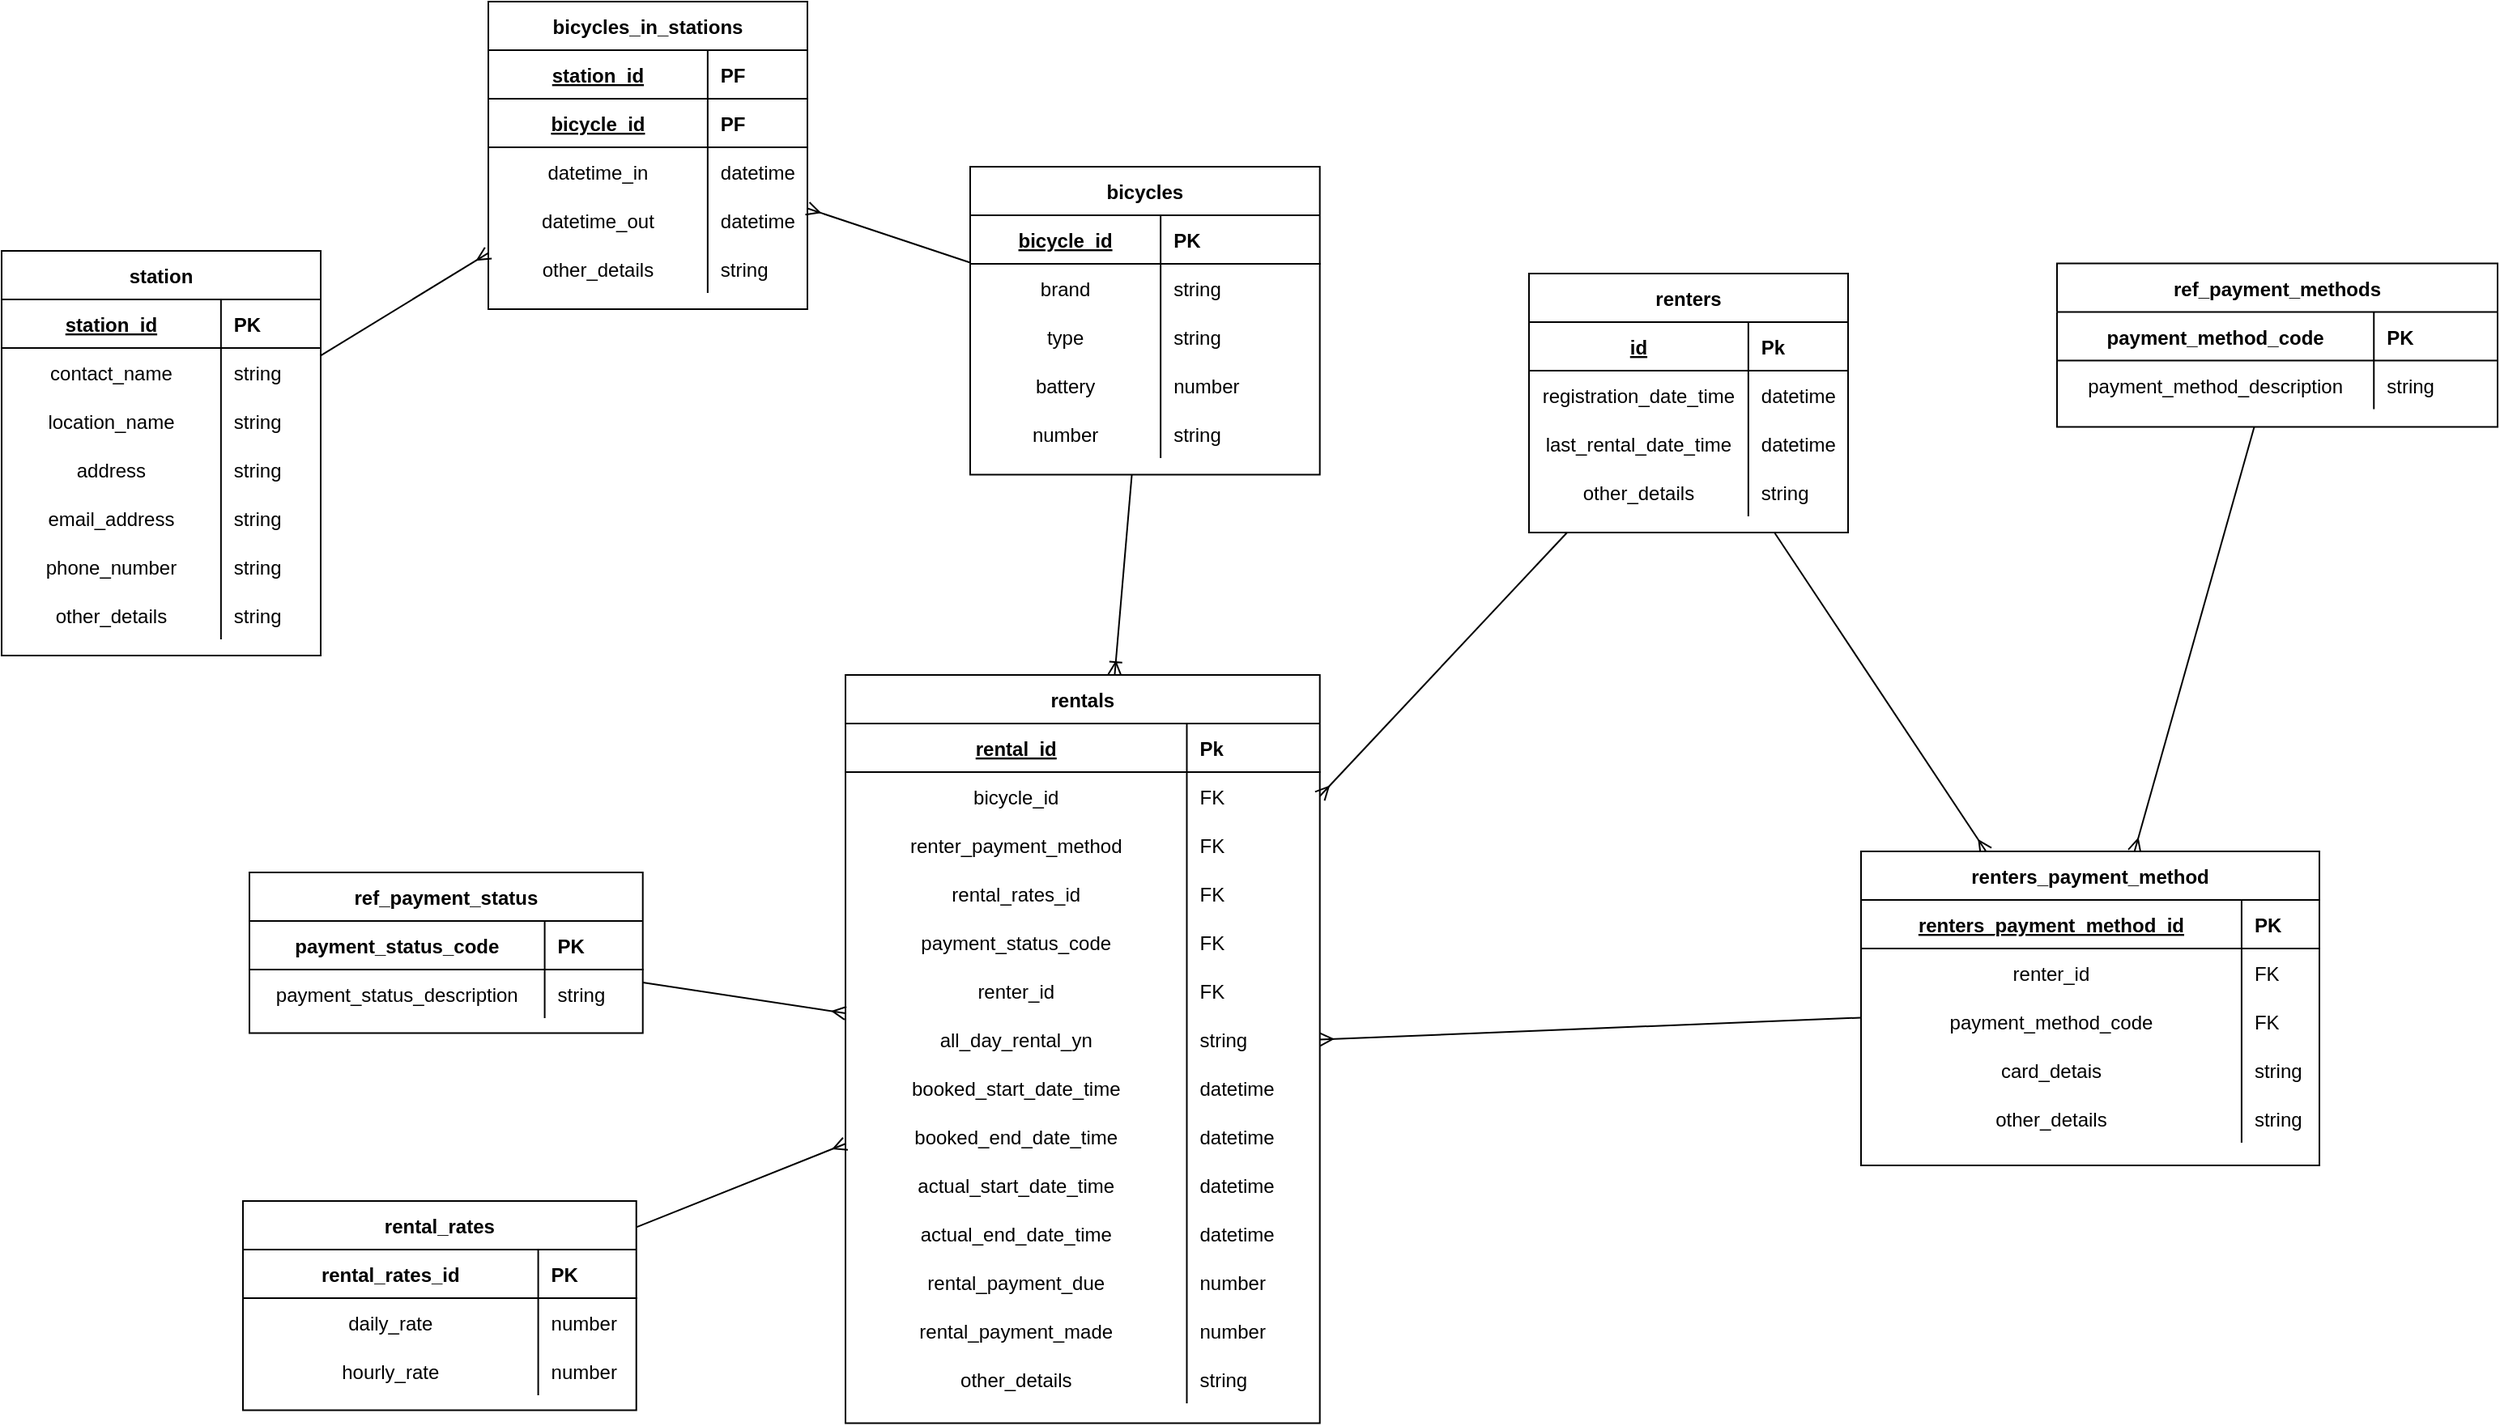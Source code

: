 <mxfile version="13.7.9" type="device" pages="2"><diagram id="4GtNVU0uzrKlWuVz3VpW" name="ER"><mxGraphModel dx="786" dy="529" grid="0" gridSize="10" guides="1" tooltips="1" connect="1" arrows="1" fold="1" page="1" pageScale="1" pageWidth="850" pageHeight="1100" math="0" shadow="0"><root><mxCell id="0"/><mxCell id="1" parent="0"/><mxCell id="QEIReC7YWjO9TpRZ61pD-108" value="" style="fontSize=12;html=1;endArrow=ERmany;" parent="1" source="QEIReC7YWjO9TpRZ61pD-1" target="QEIReC7YWjO9TpRZ61pD-58" edge="1"><mxGeometry width="100" height="100" relative="1" as="geometry"><mxPoint x="622.869" y="314.286" as="sourcePoint"/><mxPoint x="618.571" y="469" as="targetPoint"/></mxGeometry></mxCell><mxCell id="JpWcAf75m39Uk3dng6YT-32" value="" style="fontSize=12;html=1;endArrow=ERmany;" parent="1" source="QEIReC7YWjO9TpRZ61pD-45" target="JpWcAf75m39Uk3dng6YT-13" edge="1"><mxGeometry width="100" height="100" relative="1" as="geometry"><mxPoint x="403" y="594.141" as="sourcePoint"/><mxPoint x="452" y="227" as="targetPoint"/></mxGeometry></mxCell><mxCell id="JpWcAf75m39Uk3dng6YT-33" value="" style="fontSize=12;html=1;endArrow=ERmany;" parent="1" source="QEIReC7YWjO9TpRZ61pD-14" target="JpWcAf75m39Uk3dng6YT-13" edge="1"><mxGeometry width="100" height="100" relative="1" as="geometry"><mxPoint x="309" y="248.573" as="sourcePoint"/><mxPoint x="387" y="190.427" as="targetPoint"/></mxGeometry></mxCell><mxCell id="JpWcAf75m39Uk3dng6YT-34" value="" style="fontSize=12;html=1;endArrow=ERoneToMany;" parent="1" source="QEIReC7YWjO9TpRZ61pD-14" target="QEIReC7YWjO9TpRZ61pD-58" edge="1"><mxGeometry width="100" height="100" relative="1" as="geometry"><mxPoint x="529" y="454" as="sourcePoint"/><mxPoint x="629" y="354" as="targetPoint"/></mxGeometry></mxCell><mxCell id="JpWcAf75m39Uk3dng6YT-80" value="" style="fontSize=12;html=1;endArrow=ERmany;" parent="1" source="JpWcAf75m39Uk3dng6YT-63" target="QEIReC7YWjO9TpRZ61pD-58" edge="1"><mxGeometry width="100" height="100" relative="1" as="geometry"><mxPoint x="271" y="572.966" as="sourcePoint"/><mxPoint x="441" y="640.218" as="targetPoint"/></mxGeometry></mxCell><mxCell id="JpWcAf75m39Uk3dng6YT-82" value="" style="fontSize=12;html=1;endArrow=ERmany;" parent="1" source="QEIReC7YWjO9TpRZ61pD-1" target="JpWcAf75m39Uk3dng6YT-63" edge="1"><mxGeometry width="100" height="100" relative="1" as="geometry"><mxPoint x="271" y="572.966" as="sourcePoint"/><mxPoint x="441" y="640.218" as="targetPoint"/></mxGeometry></mxCell><mxCell id="JpWcAf75m39Uk3dng6YT-13" value="bicycles_in_stations" style="shape=table;startSize=30;container=1;collapsible=1;childLayout=tableLayout;fixedRows=1;rowLines=0;fontStyle=1;align=center;resizeLast=1;" parent="1" vertex="1"><mxGeometry x="326.5" y="12" width="197" height="190" as="geometry"><mxRectangle x="57" y="84" width="54" height="30" as="alternateBounds"/></mxGeometry></mxCell><mxCell id="JpWcAf75m39Uk3dng6YT-14" value="" style="shape=partialRectangle;collapsible=0;dropTarget=0;pointerEvents=0;fillColor=none;top=0;left=0;bottom=1;right=0;points=[[0,0.5],[1,0.5]];portConstraint=eastwest;" parent="JpWcAf75m39Uk3dng6YT-13" vertex="1"><mxGeometry y="30" width="197" height="30" as="geometry"/></mxCell><mxCell id="JpWcAf75m39Uk3dng6YT-15" value="station_id" style="shape=partialRectangle;connectable=0;fillColor=none;top=0;left=0;bottom=0;right=0;fontStyle=5;overflow=hidden;" parent="JpWcAf75m39Uk3dng6YT-14" vertex="1"><mxGeometry width="135.429" height="30" as="geometry"/></mxCell><mxCell id="JpWcAf75m39Uk3dng6YT-16" value="PF" style="shape=partialRectangle;connectable=0;fillColor=none;top=0;left=0;bottom=0;right=0;align=left;spacingLeft=6;fontStyle=1;overflow=hidden;" parent="JpWcAf75m39Uk3dng6YT-14" vertex="1"><mxGeometry x="135.429" width="61.571" height="30" as="geometry"/></mxCell><mxCell id="JpWcAf75m39Uk3dng6YT-26" value="" style="shape=partialRectangle;collapsible=0;dropTarget=0;pointerEvents=0;fillColor=none;top=0;left=0;bottom=1;right=0;points=[[0,0.5],[1,0.5]];portConstraint=eastwest;" parent="JpWcAf75m39Uk3dng6YT-13" vertex="1"><mxGeometry y="60" width="197" height="30" as="geometry"/></mxCell><mxCell id="JpWcAf75m39Uk3dng6YT-27" value="bicycle_id" style="shape=partialRectangle;connectable=0;fillColor=none;top=0;left=0;bottom=0;right=0;fontStyle=5;overflow=hidden;" parent="JpWcAf75m39Uk3dng6YT-26" vertex="1"><mxGeometry width="135.429" height="30" as="geometry"/></mxCell><mxCell id="JpWcAf75m39Uk3dng6YT-28" value="PF" style="shape=partialRectangle;connectable=0;fillColor=none;top=0;left=0;bottom=0;right=0;align=left;spacingLeft=6;fontStyle=1;overflow=hidden;" parent="JpWcAf75m39Uk3dng6YT-26" vertex="1"><mxGeometry x="135.429" width="61.571" height="30" as="geometry"/></mxCell><mxCell id="JpWcAf75m39Uk3dng6YT-17" value="" style="shape=partialRectangle;collapsible=0;dropTarget=0;pointerEvents=0;fillColor=none;top=0;left=0;bottom=0;right=0;points=[[0,0.5],[1,0.5]];portConstraint=eastwest;" parent="JpWcAf75m39Uk3dng6YT-13" vertex="1"><mxGeometry y="90" width="197" height="30" as="geometry"/></mxCell><mxCell id="JpWcAf75m39Uk3dng6YT-18" value="datetime_in" style="shape=partialRectangle;connectable=0;fillColor=none;top=0;left=0;bottom=0;right=0;editable=1;overflow=hidden;" parent="JpWcAf75m39Uk3dng6YT-17" vertex="1"><mxGeometry width="135.429" height="30" as="geometry"/></mxCell><mxCell id="JpWcAf75m39Uk3dng6YT-19" value="datetime" style="shape=partialRectangle;connectable=0;fillColor=none;top=0;left=0;bottom=0;right=0;align=left;spacingLeft=6;overflow=hidden;" parent="JpWcAf75m39Uk3dng6YT-17" vertex="1"><mxGeometry x="135.429" width="61.571" height="30" as="geometry"/></mxCell><mxCell id="JpWcAf75m39Uk3dng6YT-20" value="" style="shape=partialRectangle;collapsible=0;dropTarget=0;pointerEvents=0;fillColor=none;top=0;left=0;bottom=0;right=0;points=[[0,0.5],[1,0.5]];portConstraint=eastwest;" parent="JpWcAf75m39Uk3dng6YT-13" vertex="1"><mxGeometry y="120" width="197" height="30" as="geometry"/></mxCell><mxCell id="JpWcAf75m39Uk3dng6YT-21" value="datetime_out" style="shape=partialRectangle;connectable=0;fillColor=none;top=0;left=0;bottom=0;right=0;editable=1;overflow=hidden;" parent="JpWcAf75m39Uk3dng6YT-20" vertex="1"><mxGeometry width="135.429" height="30" as="geometry"/></mxCell><mxCell id="JpWcAf75m39Uk3dng6YT-22" value="datetime" style="shape=partialRectangle;connectable=0;fillColor=none;top=0;left=0;bottom=0;right=0;align=left;spacingLeft=6;overflow=hidden;" parent="JpWcAf75m39Uk3dng6YT-20" vertex="1"><mxGeometry x="135.429" width="61.571" height="30" as="geometry"/></mxCell><mxCell id="JpWcAf75m39Uk3dng6YT-23" value="" style="shape=partialRectangle;collapsible=0;dropTarget=0;pointerEvents=0;fillColor=none;top=0;left=0;bottom=0;right=0;points=[[0,0.5],[1,0.5]];portConstraint=eastwest;" parent="JpWcAf75m39Uk3dng6YT-13" vertex="1"><mxGeometry y="150" width="197" height="30" as="geometry"/></mxCell><mxCell id="JpWcAf75m39Uk3dng6YT-24" value="other_details" style="shape=partialRectangle;connectable=0;fillColor=none;top=0;left=0;bottom=0;right=0;editable=1;overflow=hidden;" parent="JpWcAf75m39Uk3dng6YT-23" vertex="1"><mxGeometry width="135.429" height="30" as="geometry"/></mxCell><mxCell id="JpWcAf75m39Uk3dng6YT-25" value="string" style="shape=partialRectangle;connectable=0;fillColor=none;top=0;left=0;bottom=0;right=0;align=left;spacingLeft=6;overflow=hidden;" parent="JpWcAf75m39Uk3dng6YT-23" vertex="1"><mxGeometry x="135.429" width="61.571" height="30" as="geometry"/></mxCell><mxCell id="JpWcAf75m39Uk3dng6YT-99" value="" style="fontSize=12;html=1;endArrow=ERmany;" parent="1" source="JpWcAf75m39Uk3dng6YT-83" target="JpWcAf75m39Uk3dng6YT-63" edge="1"><mxGeometry width="100" height="100" relative="1" as="geometry"><mxPoint x="296" y="784.658" as="sourcePoint"/><mxPoint x="441" y="741.614" as="targetPoint"/></mxGeometry></mxCell><mxCell id="QEIReC7YWjO9TpRZ61pD-14" value="bicycles" style="shape=table;startSize=30;container=1;collapsible=1;childLayout=tableLayout;fixedRows=1;rowLines=0;fontStyle=1;align=center;resizeLast=1;" parent="1" vertex="1"><mxGeometry x="624" y="114" width="215.857" height="190.286" as="geometry"><mxRectangle x="57" y="84" width="54" height="30" as="alternateBounds"/></mxGeometry></mxCell><mxCell id="QEIReC7YWjO9TpRZ61pD-15" value="" style="shape=partialRectangle;collapsible=0;dropTarget=0;pointerEvents=0;fillColor=none;top=0;left=0;bottom=1;right=0;points=[[0,0.5],[1,0.5]];portConstraint=eastwest;" parent="QEIReC7YWjO9TpRZ61pD-14" vertex="1"><mxGeometry y="30" width="215.857" height="30" as="geometry"/></mxCell><mxCell id="QEIReC7YWjO9TpRZ61pD-16" value="bicycle_id" style="shape=partialRectangle;connectable=0;fillColor=none;top=0;left=0;bottom=0;right=0;fontStyle=5;overflow=hidden;" parent="QEIReC7YWjO9TpRZ61pD-15" vertex="1"><mxGeometry width="117.571" height="30" as="geometry"/></mxCell><mxCell id="QEIReC7YWjO9TpRZ61pD-17" value="PK" style="shape=partialRectangle;connectable=0;fillColor=none;top=0;left=0;bottom=0;right=0;align=left;spacingLeft=6;fontStyle=1;overflow=hidden;" parent="QEIReC7YWjO9TpRZ61pD-15" vertex="1"><mxGeometry x="117.571" width="98.286" height="30" as="geometry"/></mxCell><mxCell id="QEIReC7YWjO9TpRZ61pD-18" value="" style="shape=partialRectangle;collapsible=0;dropTarget=0;pointerEvents=0;fillColor=none;top=0;left=0;bottom=0;right=0;points=[[0,0.5],[1,0.5]];portConstraint=eastwest;" parent="QEIReC7YWjO9TpRZ61pD-14" vertex="1"><mxGeometry y="60" width="215.857" height="30" as="geometry"/></mxCell><mxCell id="QEIReC7YWjO9TpRZ61pD-19" value="brand" style="shape=partialRectangle;connectable=0;fillColor=none;top=0;left=0;bottom=0;right=0;editable=1;overflow=hidden;" parent="QEIReC7YWjO9TpRZ61pD-18" vertex="1"><mxGeometry width="117.571" height="30" as="geometry"/></mxCell><mxCell id="QEIReC7YWjO9TpRZ61pD-20" value="string" style="shape=partialRectangle;connectable=0;fillColor=none;top=0;left=0;bottom=0;right=0;align=left;spacingLeft=6;overflow=hidden;" parent="QEIReC7YWjO9TpRZ61pD-18" vertex="1"><mxGeometry x="117.571" width="98.286" height="30" as="geometry"/></mxCell><mxCell id="QEIReC7YWjO9TpRZ61pD-21" value="" style="shape=partialRectangle;collapsible=0;dropTarget=0;pointerEvents=0;fillColor=none;top=0;left=0;bottom=0;right=0;points=[[0,0.5],[1,0.5]];portConstraint=eastwest;" parent="QEIReC7YWjO9TpRZ61pD-14" vertex="1"><mxGeometry y="90" width="215.857" height="30" as="geometry"/></mxCell><mxCell id="QEIReC7YWjO9TpRZ61pD-22" value="type" style="shape=partialRectangle;connectable=0;fillColor=none;top=0;left=0;bottom=0;right=0;editable=1;overflow=hidden;" parent="QEIReC7YWjO9TpRZ61pD-21" vertex="1"><mxGeometry width="117.571" height="30" as="geometry"/></mxCell><mxCell id="QEIReC7YWjO9TpRZ61pD-23" value="string" style="shape=partialRectangle;connectable=0;fillColor=none;top=0;left=0;bottom=0;right=0;align=left;spacingLeft=6;overflow=hidden;" parent="QEIReC7YWjO9TpRZ61pD-21" vertex="1"><mxGeometry x="117.571" width="98.286" height="30" as="geometry"/></mxCell><mxCell id="QEIReC7YWjO9TpRZ61pD-24" value="" style="shape=partialRectangle;collapsible=0;dropTarget=0;pointerEvents=0;fillColor=none;top=0;left=0;bottom=0;right=0;points=[[0,0.5],[1,0.5]];portConstraint=eastwest;" parent="QEIReC7YWjO9TpRZ61pD-14" vertex="1"><mxGeometry y="120" width="215.857" height="30" as="geometry"/></mxCell><mxCell id="QEIReC7YWjO9TpRZ61pD-25" value="battery" style="shape=partialRectangle;connectable=0;fillColor=none;top=0;left=0;bottom=0;right=0;editable=1;overflow=hidden;" parent="QEIReC7YWjO9TpRZ61pD-24" vertex="1"><mxGeometry width="117.571" height="30" as="geometry"/></mxCell><mxCell id="QEIReC7YWjO9TpRZ61pD-26" value="number" style="shape=partialRectangle;connectable=0;fillColor=none;top=0;left=0;bottom=0;right=0;align=left;spacingLeft=6;overflow=hidden;" parent="QEIReC7YWjO9TpRZ61pD-24" vertex="1"><mxGeometry x="117.571" width="98.286" height="30" as="geometry"/></mxCell><mxCell id="QEIReC7YWjO9TpRZ61pD-39" value="" style="shape=partialRectangle;collapsible=0;dropTarget=0;pointerEvents=0;fillColor=none;top=0;left=0;bottom=0;right=0;points=[[0,0.5],[1,0.5]];portConstraint=eastwest;" parent="QEIReC7YWjO9TpRZ61pD-14" vertex="1"><mxGeometry y="150" width="215.857" height="30" as="geometry"/></mxCell><mxCell id="QEIReC7YWjO9TpRZ61pD-40" value="number" style="shape=partialRectangle;connectable=0;fillColor=none;top=0;left=0;bottom=0;right=0;editable=1;overflow=hidden;" parent="QEIReC7YWjO9TpRZ61pD-39" vertex="1"><mxGeometry width="117.571" height="30" as="geometry"/></mxCell><mxCell id="QEIReC7YWjO9TpRZ61pD-41" value="string" style="shape=partialRectangle;connectable=0;fillColor=none;top=0;left=0;bottom=0;right=0;align=left;spacingLeft=6;overflow=hidden;" parent="QEIReC7YWjO9TpRZ61pD-39" vertex="1"><mxGeometry x="117.571" width="98.286" height="30" as="geometry"/></mxCell><mxCell id="QEIReC7YWjO9TpRZ61pD-45" value="station" style="shape=table;startSize=30;container=1;collapsible=1;childLayout=tableLayout;fixedRows=1;rowLines=0;fontStyle=1;align=center;resizeLast=1;" parent="1" vertex="1"><mxGeometry x="26" y="166" width="197" height="250" as="geometry"><mxRectangle x="57" y="84" width="54" height="30" as="alternateBounds"/></mxGeometry></mxCell><mxCell id="QEIReC7YWjO9TpRZ61pD-46" value="" style="shape=partialRectangle;collapsible=0;dropTarget=0;pointerEvents=0;fillColor=none;top=0;left=0;bottom=1;right=0;points=[[0,0.5],[1,0.5]];portConstraint=eastwest;" parent="QEIReC7YWjO9TpRZ61pD-45" vertex="1"><mxGeometry y="30" width="197" height="30" as="geometry"/></mxCell><mxCell id="QEIReC7YWjO9TpRZ61pD-47" value="station_id" style="shape=partialRectangle;connectable=0;fillColor=none;top=0;left=0;bottom=0;right=0;fontStyle=5;overflow=hidden;" parent="QEIReC7YWjO9TpRZ61pD-46" vertex="1"><mxGeometry width="135.429" height="30" as="geometry"/></mxCell><mxCell id="QEIReC7YWjO9TpRZ61pD-48" value="PK" style="shape=partialRectangle;connectable=0;fillColor=none;top=0;left=0;bottom=0;right=0;align=left;spacingLeft=6;fontStyle=1;overflow=hidden;" parent="QEIReC7YWjO9TpRZ61pD-46" vertex="1"><mxGeometry x="135.429" width="61.571" height="30" as="geometry"/></mxCell><mxCell id="QEIReC7YWjO9TpRZ61pD-49" value="" style="shape=partialRectangle;collapsible=0;dropTarget=0;pointerEvents=0;fillColor=none;top=0;left=0;bottom=0;right=0;points=[[0,0.5],[1,0.5]];portConstraint=eastwest;" parent="QEIReC7YWjO9TpRZ61pD-45" vertex="1"><mxGeometry y="60" width="197" height="30" as="geometry"/></mxCell><mxCell id="QEIReC7YWjO9TpRZ61pD-50" value="contact_name" style="shape=partialRectangle;connectable=0;fillColor=none;top=0;left=0;bottom=0;right=0;editable=1;overflow=hidden;" parent="QEIReC7YWjO9TpRZ61pD-49" vertex="1"><mxGeometry width="135.429" height="30" as="geometry"/></mxCell><mxCell id="QEIReC7YWjO9TpRZ61pD-51" value="string" style="shape=partialRectangle;connectable=0;fillColor=none;top=0;left=0;bottom=0;right=0;align=left;spacingLeft=6;overflow=hidden;" parent="QEIReC7YWjO9TpRZ61pD-49" vertex="1"><mxGeometry x="135.429" width="61.571" height="30" as="geometry"/></mxCell><mxCell id="JpWcAf75m39Uk3dng6YT-1" value="" style="shape=partialRectangle;collapsible=0;dropTarget=0;pointerEvents=0;fillColor=none;top=0;left=0;bottom=0;right=0;points=[[0,0.5],[1,0.5]];portConstraint=eastwest;" parent="QEIReC7YWjO9TpRZ61pD-45" vertex="1"><mxGeometry y="90" width="197" height="30" as="geometry"/></mxCell><mxCell id="JpWcAf75m39Uk3dng6YT-2" value="location_name" style="shape=partialRectangle;connectable=0;fillColor=none;top=0;left=0;bottom=0;right=0;editable=1;overflow=hidden;" parent="JpWcAf75m39Uk3dng6YT-1" vertex="1"><mxGeometry width="135.429" height="30" as="geometry"/></mxCell><mxCell id="JpWcAf75m39Uk3dng6YT-3" value="string" style="shape=partialRectangle;connectable=0;fillColor=none;top=0;left=0;bottom=0;right=0;align=left;spacingLeft=6;overflow=hidden;" parent="JpWcAf75m39Uk3dng6YT-1" vertex="1"><mxGeometry x="135.429" width="61.571" height="30" as="geometry"/></mxCell><mxCell id="QEIReC7YWjO9TpRZ61pD-52" value="" style="shape=partialRectangle;collapsible=0;dropTarget=0;pointerEvents=0;fillColor=none;top=0;left=0;bottom=0;right=0;points=[[0,0.5],[1,0.5]];portConstraint=eastwest;" parent="QEIReC7YWjO9TpRZ61pD-45" vertex="1"><mxGeometry y="120" width="197" height="30" as="geometry"/></mxCell><mxCell id="QEIReC7YWjO9TpRZ61pD-53" value="address" style="shape=partialRectangle;connectable=0;fillColor=none;top=0;left=0;bottom=0;right=0;editable=1;overflow=hidden;" parent="QEIReC7YWjO9TpRZ61pD-52" vertex="1"><mxGeometry width="135.429" height="30" as="geometry"/></mxCell><mxCell id="QEIReC7YWjO9TpRZ61pD-54" value="string" style="shape=partialRectangle;connectable=0;fillColor=none;top=0;left=0;bottom=0;right=0;align=left;spacingLeft=6;overflow=hidden;" parent="QEIReC7YWjO9TpRZ61pD-52" vertex="1"><mxGeometry x="135.429" width="61.571" height="30" as="geometry"/></mxCell><mxCell id="JpWcAf75m39Uk3dng6YT-4" value="" style="shape=partialRectangle;collapsible=0;dropTarget=0;pointerEvents=0;fillColor=none;top=0;left=0;bottom=0;right=0;points=[[0,0.5],[1,0.5]];portConstraint=eastwest;" parent="QEIReC7YWjO9TpRZ61pD-45" vertex="1"><mxGeometry y="150" width="197" height="30" as="geometry"/></mxCell><mxCell id="JpWcAf75m39Uk3dng6YT-5" value="email_address" style="shape=partialRectangle;connectable=0;fillColor=none;top=0;left=0;bottom=0;right=0;editable=1;overflow=hidden;" parent="JpWcAf75m39Uk3dng6YT-4" vertex="1"><mxGeometry width="135.429" height="30" as="geometry"/></mxCell><mxCell id="JpWcAf75m39Uk3dng6YT-6" value="string" style="shape=partialRectangle;connectable=0;fillColor=none;top=0;left=0;bottom=0;right=0;align=left;spacingLeft=6;overflow=hidden;" parent="JpWcAf75m39Uk3dng6YT-4" vertex="1"><mxGeometry x="135.429" width="61.571" height="30" as="geometry"/></mxCell><mxCell id="JpWcAf75m39Uk3dng6YT-7" value="" style="shape=partialRectangle;collapsible=0;dropTarget=0;pointerEvents=0;fillColor=none;top=0;left=0;bottom=0;right=0;points=[[0,0.5],[1,0.5]];portConstraint=eastwest;" parent="QEIReC7YWjO9TpRZ61pD-45" vertex="1"><mxGeometry y="180" width="197" height="30" as="geometry"/></mxCell><mxCell id="JpWcAf75m39Uk3dng6YT-8" value="phone_number" style="shape=partialRectangle;connectable=0;fillColor=none;top=0;left=0;bottom=0;right=0;editable=1;overflow=hidden;" parent="JpWcAf75m39Uk3dng6YT-7" vertex="1"><mxGeometry width="135.429" height="30" as="geometry"/></mxCell><mxCell id="JpWcAf75m39Uk3dng6YT-9" value="string" style="shape=partialRectangle;connectable=0;fillColor=none;top=0;left=0;bottom=0;right=0;align=left;spacingLeft=6;overflow=hidden;" parent="JpWcAf75m39Uk3dng6YT-7" vertex="1"><mxGeometry x="135.429" width="61.571" height="30" as="geometry"/></mxCell><mxCell id="JpWcAf75m39Uk3dng6YT-10" value="" style="shape=partialRectangle;collapsible=0;dropTarget=0;pointerEvents=0;fillColor=none;top=0;left=0;bottom=0;right=0;points=[[0,0.5],[1,0.5]];portConstraint=eastwest;" parent="QEIReC7YWjO9TpRZ61pD-45" vertex="1"><mxGeometry y="210" width="197" height="30" as="geometry"/></mxCell><mxCell id="JpWcAf75m39Uk3dng6YT-11" value="other_details" style="shape=partialRectangle;connectable=0;fillColor=none;top=0;left=0;bottom=0;right=0;editable=1;overflow=hidden;" parent="JpWcAf75m39Uk3dng6YT-10" vertex="1"><mxGeometry width="135.429" height="30" as="geometry"/></mxCell><mxCell id="JpWcAf75m39Uk3dng6YT-12" value="string" style="shape=partialRectangle;connectable=0;fillColor=none;top=0;left=0;bottom=0;right=0;align=left;spacingLeft=6;overflow=hidden;" parent="JpWcAf75m39Uk3dng6YT-10" vertex="1"><mxGeometry x="135.429" width="61.571" height="30" as="geometry"/></mxCell><mxCell id="QEIReC7YWjO9TpRZ61pD-58" value="rentals" style="shape=table;startSize=30;container=1;collapsible=1;childLayout=tableLayout;fixedRows=1;rowLines=0;fontStyle=1;align=center;resizeLast=1;" parent="1" vertex="1"><mxGeometry x="547" y="428" width="292.86" height="462.29" as="geometry"><mxRectangle x="57" y="84" width="54" height="30" as="alternateBounds"/></mxGeometry></mxCell><mxCell id="QEIReC7YWjO9TpRZ61pD-59" value="" style="shape=partialRectangle;collapsible=0;dropTarget=0;pointerEvents=0;fillColor=none;top=0;left=0;bottom=1;right=0;points=[[0,0.5],[1,0.5]];portConstraint=eastwest;" parent="QEIReC7YWjO9TpRZ61pD-58" vertex="1"><mxGeometry y="30" width="292.86" height="30" as="geometry"/></mxCell><mxCell id="QEIReC7YWjO9TpRZ61pD-60" value="rental_id" style="shape=partialRectangle;connectable=0;fillColor=none;top=0;left=0;bottom=0;right=0;fontStyle=5;overflow=hidden;" parent="QEIReC7YWjO9TpRZ61pD-59" vertex="1"><mxGeometry width="210.75" height="30" as="geometry"/></mxCell><mxCell id="QEIReC7YWjO9TpRZ61pD-61" value="Pk" style="shape=partialRectangle;connectable=0;fillColor=none;top=0;left=0;bottom=0;right=0;align=left;spacingLeft=6;fontStyle=1;overflow=hidden;" parent="QEIReC7YWjO9TpRZ61pD-59" vertex="1"><mxGeometry x="210.75" width="82.11" height="30" as="geometry"/></mxCell><mxCell id="QEIReC7YWjO9TpRZ61pD-62" value="" style="shape=partialRectangle;collapsible=0;dropTarget=0;pointerEvents=0;fillColor=none;top=0;left=0;bottom=0;right=0;points=[[0,0.5],[1,0.5]];portConstraint=eastwest;" parent="QEIReC7YWjO9TpRZ61pD-58" vertex="1"><mxGeometry y="60" width="292.86" height="30" as="geometry"/></mxCell><mxCell id="QEIReC7YWjO9TpRZ61pD-63" value="bicycle_id" style="shape=partialRectangle;connectable=0;fillColor=none;top=0;left=0;bottom=0;right=0;editable=1;overflow=hidden;" parent="QEIReC7YWjO9TpRZ61pD-62" vertex="1"><mxGeometry width="210.75" height="30" as="geometry"/></mxCell><mxCell id="QEIReC7YWjO9TpRZ61pD-64" value="FK" style="shape=partialRectangle;connectable=0;fillColor=none;top=0;left=0;bottom=0;right=0;align=left;spacingLeft=6;overflow=hidden;" parent="QEIReC7YWjO9TpRZ61pD-62" vertex="1"><mxGeometry x="210.75" width="82.11" height="30" as="geometry"/></mxCell><mxCell id="JpWcAf75m39Uk3dng6YT-41" value="" style="shape=partialRectangle;collapsible=0;dropTarget=0;pointerEvents=0;fillColor=none;top=0;left=0;bottom=0;right=0;points=[[0,0.5],[1,0.5]];portConstraint=eastwest;" parent="QEIReC7YWjO9TpRZ61pD-58" vertex="1"><mxGeometry y="90" width="292.86" height="30" as="geometry"/></mxCell><mxCell id="JpWcAf75m39Uk3dng6YT-42" value="renter_payment_method" style="shape=partialRectangle;connectable=0;fillColor=none;top=0;left=0;bottom=0;right=0;editable=1;overflow=hidden;" parent="JpWcAf75m39Uk3dng6YT-41" vertex="1"><mxGeometry width="210.75" height="30" as="geometry"/></mxCell><mxCell id="JpWcAf75m39Uk3dng6YT-43" value="FK" style="shape=partialRectangle;connectable=0;fillColor=none;top=0;left=0;bottom=0;right=0;align=left;spacingLeft=6;overflow=hidden;" parent="JpWcAf75m39Uk3dng6YT-41" vertex="1"><mxGeometry x="210.75" width="82.11" height="30" as="geometry"/></mxCell><mxCell id="JpWcAf75m39Uk3dng6YT-38" value="" style="shape=partialRectangle;collapsible=0;dropTarget=0;pointerEvents=0;fillColor=none;top=0;left=0;bottom=0;right=0;points=[[0,0.5],[1,0.5]];portConstraint=eastwest;" parent="QEIReC7YWjO9TpRZ61pD-58" vertex="1"><mxGeometry y="120" width="292.86" height="30" as="geometry"/></mxCell><mxCell id="JpWcAf75m39Uk3dng6YT-39" value="rental_rates_id" style="shape=partialRectangle;connectable=0;fillColor=none;top=0;left=0;bottom=0;right=0;editable=1;overflow=hidden;" parent="JpWcAf75m39Uk3dng6YT-38" vertex="1"><mxGeometry width="210.75" height="30" as="geometry"/></mxCell><mxCell id="JpWcAf75m39Uk3dng6YT-40" value="FK" style="shape=partialRectangle;connectable=0;fillColor=none;top=0;left=0;bottom=0;right=0;align=left;spacingLeft=6;overflow=hidden;" parent="JpWcAf75m39Uk3dng6YT-38" vertex="1"><mxGeometry x="210.75" width="82.11" height="30" as="geometry"/></mxCell><mxCell id="JpWcAf75m39Uk3dng6YT-35" value="" style="shape=partialRectangle;collapsible=0;dropTarget=0;pointerEvents=0;fillColor=none;top=0;left=0;bottom=0;right=0;points=[[0,0.5],[1,0.5]];portConstraint=eastwest;" parent="QEIReC7YWjO9TpRZ61pD-58" vertex="1"><mxGeometry y="150" width="292.86" height="30" as="geometry"/></mxCell><mxCell id="JpWcAf75m39Uk3dng6YT-36" value="payment_status_code" style="shape=partialRectangle;connectable=0;fillColor=none;top=0;left=0;bottom=0;right=0;editable=1;overflow=hidden;" parent="JpWcAf75m39Uk3dng6YT-35" vertex="1"><mxGeometry width="210.75" height="30" as="geometry"/></mxCell><mxCell id="JpWcAf75m39Uk3dng6YT-37" value="FK" style="shape=partialRectangle;connectable=0;fillColor=none;top=0;left=0;bottom=0;right=0;align=left;spacingLeft=6;overflow=hidden;" parent="JpWcAf75m39Uk3dng6YT-35" vertex="1"><mxGeometry x="210.75" width="82.11" height="30" as="geometry"/></mxCell><mxCell id="QEIReC7YWjO9TpRZ61pD-65" value="" style="shape=partialRectangle;collapsible=0;dropTarget=0;pointerEvents=0;fillColor=none;top=0;left=0;bottom=0;right=0;points=[[0,0.5],[1,0.5]];portConstraint=eastwest;" parent="QEIReC7YWjO9TpRZ61pD-58" vertex="1"><mxGeometry y="180" width="292.86" height="30" as="geometry"/></mxCell><mxCell id="QEIReC7YWjO9TpRZ61pD-66" value="renter_id" style="shape=partialRectangle;connectable=0;fillColor=none;top=0;left=0;bottom=0;right=0;editable=1;overflow=hidden;" parent="QEIReC7YWjO9TpRZ61pD-65" vertex="1"><mxGeometry width="210.75" height="30" as="geometry"/></mxCell><mxCell id="QEIReC7YWjO9TpRZ61pD-67" value="FK" style="shape=partialRectangle;connectable=0;fillColor=none;top=0;left=0;bottom=0;right=0;align=left;spacingLeft=6;overflow=hidden;" parent="QEIReC7YWjO9TpRZ61pD-65" vertex="1"><mxGeometry x="210.75" width="82.11" height="30" as="geometry"/></mxCell><mxCell id="QEIReC7YWjO9TpRZ61pD-68" value="" style="shape=partialRectangle;collapsible=0;dropTarget=0;pointerEvents=0;fillColor=none;top=0;left=0;bottom=0;right=0;points=[[0,0.5],[1,0.5]];portConstraint=eastwest;" parent="QEIReC7YWjO9TpRZ61pD-58" vertex="1"><mxGeometry y="210" width="292.86" height="30" as="geometry"/></mxCell><mxCell id="QEIReC7YWjO9TpRZ61pD-69" value="all_day_rental_yn" style="shape=partialRectangle;connectable=0;fillColor=none;top=0;left=0;bottom=0;right=0;editable=1;overflow=hidden;" parent="QEIReC7YWjO9TpRZ61pD-68" vertex="1"><mxGeometry width="210.75" height="30" as="geometry"/></mxCell><mxCell id="QEIReC7YWjO9TpRZ61pD-70" value="string" style="shape=partialRectangle;connectable=0;fillColor=none;top=0;left=0;bottom=0;right=0;align=left;spacingLeft=6;overflow=hidden;" parent="QEIReC7YWjO9TpRZ61pD-68" vertex="1"><mxGeometry x="210.75" width="82.11" height="30" as="geometry"/></mxCell><mxCell id="QEIReC7YWjO9TpRZ61pD-71" value="" style="shape=partialRectangle;collapsible=0;dropTarget=0;pointerEvents=0;fillColor=none;top=0;left=0;bottom=0;right=0;points=[[0,0.5],[1,0.5]];portConstraint=eastwest;" parent="QEIReC7YWjO9TpRZ61pD-58" vertex="1"><mxGeometry y="240" width="292.86" height="30" as="geometry"/></mxCell><mxCell id="QEIReC7YWjO9TpRZ61pD-72" value="booked_start_date_time" style="shape=partialRectangle;connectable=0;fillColor=none;top=0;left=0;bottom=0;right=0;editable=1;overflow=hidden;" parent="QEIReC7YWjO9TpRZ61pD-71" vertex="1"><mxGeometry width="210.75" height="30" as="geometry"/></mxCell><mxCell id="QEIReC7YWjO9TpRZ61pD-73" value="datetime" style="shape=partialRectangle;connectable=0;fillColor=none;top=0;left=0;bottom=0;right=0;align=left;spacingLeft=6;overflow=hidden;" parent="QEIReC7YWjO9TpRZ61pD-71" vertex="1"><mxGeometry x="210.75" width="82.11" height="30" as="geometry"/></mxCell><mxCell id="JpWcAf75m39Uk3dng6YT-45" value="" style="shape=partialRectangle;collapsible=0;dropTarget=0;pointerEvents=0;fillColor=none;top=0;left=0;bottom=0;right=0;points=[[0,0.5],[1,0.5]];portConstraint=eastwest;" parent="QEIReC7YWjO9TpRZ61pD-58" vertex="1"><mxGeometry y="270" width="292.86" height="30" as="geometry"/></mxCell><mxCell id="JpWcAf75m39Uk3dng6YT-46" value="booked_end_date_time" style="shape=partialRectangle;connectable=0;fillColor=none;top=0;left=0;bottom=0;right=0;editable=1;overflow=hidden;" parent="JpWcAf75m39Uk3dng6YT-45" vertex="1"><mxGeometry width="210.75" height="30" as="geometry"/></mxCell><mxCell id="JpWcAf75m39Uk3dng6YT-47" value="datetime" style="shape=partialRectangle;connectable=0;fillColor=none;top=0;left=0;bottom=0;right=0;align=left;spacingLeft=6;overflow=hidden;" parent="JpWcAf75m39Uk3dng6YT-45" vertex="1"><mxGeometry x="210.75" width="82.11" height="30" as="geometry"/></mxCell><mxCell id="JpWcAf75m39Uk3dng6YT-48" value="" style="shape=partialRectangle;collapsible=0;dropTarget=0;pointerEvents=0;fillColor=none;top=0;left=0;bottom=0;right=0;points=[[0,0.5],[1,0.5]];portConstraint=eastwest;" parent="QEIReC7YWjO9TpRZ61pD-58" vertex="1"><mxGeometry y="300" width="292.86" height="30" as="geometry"/></mxCell><mxCell id="JpWcAf75m39Uk3dng6YT-49" value="actual_start_date_time" style="shape=partialRectangle;connectable=0;fillColor=none;top=0;left=0;bottom=0;right=0;editable=1;overflow=hidden;" parent="JpWcAf75m39Uk3dng6YT-48" vertex="1"><mxGeometry width="210.75" height="30" as="geometry"/></mxCell><mxCell id="JpWcAf75m39Uk3dng6YT-50" value="datetime" style="shape=partialRectangle;connectable=0;fillColor=none;top=0;left=0;bottom=0;right=0;align=left;spacingLeft=6;overflow=hidden;" parent="JpWcAf75m39Uk3dng6YT-48" vertex="1"><mxGeometry x="210.75" width="82.11" height="30" as="geometry"/></mxCell><mxCell id="JpWcAf75m39Uk3dng6YT-51" value="" style="shape=partialRectangle;collapsible=0;dropTarget=0;pointerEvents=0;fillColor=none;top=0;left=0;bottom=0;right=0;points=[[0,0.5],[1,0.5]];portConstraint=eastwest;" parent="QEIReC7YWjO9TpRZ61pD-58" vertex="1"><mxGeometry y="330" width="292.86" height="30" as="geometry"/></mxCell><mxCell id="JpWcAf75m39Uk3dng6YT-52" value="actual_end_date_time" style="shape=partialRectangle;connectable=0;fillColor=none;top=0;left=0;bottom=0;right=0;editable=1;overflow=hidden;" parent="JpWcAf75m39Uk3dng6YT-51" vertex="1"><mxGeometry width="210.75" height="30" as="geometry"/></mxCell><mxCell id="JpWcAf75m39Uk3dng6YT-53" value="datetime" style="shape=partialRectangle;connectable=0;fillColor=none;top=0;left=0;bottom=0;right=0;align=left;spacingLeft=6;overflow=hidden;" parent="JpWcAf75m39Uk3dng6YT-51" vertex="1"><mxGeometry x="210.75" width="82.11" height="30" as="geometry"/></mxCell><mxCell id="JpWcAf75m39Uk3dng6YT-54" value="" style="shape=partialRectangle;collapsible=0;dropTarget=0;pointerEvents=0;fillColor=none;top=0;left=0;bottom=0;right=0;points=[[0,0.5],[1,0.5]];portConstraint=eastwest;" parent="QEIReC7YWjO9TpRZ61pD-58" vertex="1"><mxGeometry y="360" width="292.86" height="30" as="geometry"/></mxCell><mxCell id="JpWcAf75m39Uk3dng6YT-55" value="rental_payment_due" style="shape=partialRectangle;connectable=0;fillColor=none;top=0;left=0;bottom=0;right=0;editable=1;overflow=hidden;" parent="JpWcAf75m39Uk3dng6YT-54" vertex="1"><mxGeometry width="210.75" height="30" as="geometry"/></mxCell><mxCell id="JpWcAf75m39Uk3dng6YT-56" value="number" style="shape=partialRectangle;connectable=0;fillColor=none;top=0;left=0;bottom=0;right=0;align=left;spacingLeft=6;overflow=hidden;" parent="JpWcAf75m39Uk3dng6YT-54" vertex="1"><mxGeometry x="210.75" width="82.11" height="30" as="geometry"/></mxCell><mxCell id="JpWcAf75m39Uk3dng6YT-57" value="" style="shape=partialRectangle;collapsible=0;dropTarget=0;pointerEvents=0;fillColor=none;top=0;left=0;bottom=0;right=0;points=[[0,0.5],[1,0.5]];portConstraint=eastwest;" parent="QEIReC7YWjO9TpRZ61pD-58" vertex="1"><mxGeometry y="390" width="292.86" height="30" as="geometry"/></mxCell><mxCell id="JpWcAf75m39Uk3dng6YT-58" value="rental_payment_made" style="shape=partialRectangle;connectable=0;fillColor=none;top=0;left=0;bottom=0;right=0;editable=1;overflow=hidden;" parent="JpWcAf75m39Uk3dng6YT-57" vertex="1"><mxGeometry width="210.75" height="30" as="geometry"/></mxCell><mxCell id="JpWcAf75m39Uk3dng6YT-59" value="number" style="shape=partialRectangle;connectable=0;fillColor=none;top=0;left=0;bottom=0;right=0;align=left;spacingLeft=6;overflow=hidden;" parent="JpWcAf75m39Uk3dng6YT-57" vertex="1"><mxGeometry x="210.75" width="82.11" height="30" as="geometry"/></mxCell><mxCell id="JpWcAf75m39Uk3dng6YT-60" value="" style="shape=partialRectangle;collapsible=0;dropTarget=0;pointerEvents=0;fillColor=none;top=0;left=0;bottom=0;right=0;points=[[0,0.5],[1,0.5]];portConstraint=eastwest;" parent="QEIReC7YWjO9TpRZ61pD-58" vertex="1"><mxGeometry y="420" width="292.86" height="30" as="geometry"/></mxCell><mxCell id="JpWcAf75m39Uk3dng6YT-61" value="other_details" style="shape=partialRectangle;connectable=0;fillColor=none;top=0;left=0;bottom=0;right=0;editable=1;overflow=hidden;" parent="JpWcAf75m39Uk3dng6YT-60" vertex="1"><mxGeometry width="210.75" height="30" as="geometry"/></mxCell><mxCell id="JpWcAf75m39Uk3dng6YT-62" value="string" style="shape=partialRectangle;connectable=0;fillColor=none;top=0;left=0;bottom=0;right=0;align=left;spacingLeft=6;overflow=hidden;" parent="JpWcAf75m39Uk3dng6YT-60" vertex="1"><mxGeometry x="210.75" width="82.11" height="30" as="geometry"/></mxCell><mxCell id="JpWcAf75m39Uk3dng6YT-83" value="ref_payment_methods" style="shape=table;startSize=30;container=1;collapsible=1;childLayout=tableLayout;fixedRows=1;rowLines=0;fontStyle=1;align=center;resizeLast=1;" parent="1" vertex="1"><mxGeometry x="1295" y="173.79" width="272" height="101" as="geometry"><mxRectangle x="57" y="84" width="54" height="30" as="alternateBounds"/></mxGeometry></mxCell><mxCell id="JpWcAf75m39Uk3dng6YT-84" value="" style="shape=partialRectangle;collapsible=0;dropTarget=0;pointerEvents=0;fillColor=none;top=0;left=0;bottom=1;right=0;points=[[0,0.5],[1,0.5]];portConstraint=eastwest;" parent="JpWcAf75m39Uk3dng6YT-83" vertex="1"><mxGeometry y="30" width="272" height="30" as="geometry"/></mxCell><mxCell id="JpWcAf75m39Uk3dng6YT-85" value="payment_method_code" style="shape=partialRectangle;connectable=0;fillColor=none;top=0;left=0;bottom=0;right=0;fontStyle=1;overflow=hidden;" parent="JpWcAf75m39Uk3dng6YT-84" vertex="1"><mxGeometry width="195.625" height="30" as="geometry"/></mxCell><mxCell id="JpWcAf75m39Uk3dng6YT-86" value="PK" style="shape=partialRectangle;connectable=0;fillColor=none;top=0;left=0;bottom=0;right=0;align=left;spacingLeft=6;fontStyle=1;overflow=hidden;" parent="JpWcAf75m39Uk3dng6YT-84" vertex="1"><mxGeometry x="195.625" width="76.375" height="30" as="geometry"/></mxCell><mxCell id="JpWcAf75m39Uk3dng6YT-87" value="" style="shape=partialRectangle;collapsible=0;dropTarget=0;pointerEvents=0;fillColor=none;top=0;left=0;bottom=0;right=0;points=[[0,0.5],[1,0.5]];portConstraint=eastwest;" parent="JpWcAf75m39Uk3dng6YT-83" vertex="1"><mxGeometry y="60" width="272" height="30" as="geometry"/></mxCell><mxCell id="JpWcAf75m39Uk3dng6YT-88" value="payment_method_description" style="shape=partialRectangle;connectable=0;fillColor=none;top=0;left=0;bottom=0;right=0;editable=1;overflow=hidden;" parent="JpWcAf75m39Uk3dng6YT-87" vertex="1"><mxGeometry width="195.625" height="30" as="geometry"/></mxCell><mxCell id="JpWcAf75m39Uk3dng6YT-89" value="string" style="shape=partialRectangle;connectable=0;fillColor=none;top=0;left=0;bottom=0;right=0;align=left;spacingLeft=6;overflow=hidden;" parent="JpWcAf75m39Uk3dng6YT-87" vertex="1"><mxGeometry x="195.625" width="76.375" height="30" as="geometry"/></mxCell><mxCell id="QEIReC7YWjO9TpRZ61pD-1" value="renters" style="shape=table;startSize=30;container=1;collapsible=1;childLayout=tableLayout;fixedRows=1;rowLines=0;fontStyle=1;align=center;resizeLast=1;" parent="1" vertex="1"><mxGeometry x="969" y="180" width="197" height="160" as="geometry"><mxRectangle x="57" y="84" width="54" height="30" as="alternateBounds"/></mxGeometry></mxCell><mxCell id="QEIReC7YWjO9TpRZ61pD-2" value="" style="shape=partialRectangle;collapsible=0;dropTarget=0;pointerEvents=0;fillColor=none;top=0;left=0;bottom=1;right=0;points=[[0,0.5],[1,0.5]];portConstraint=eastwest;" parent="QEIReC7YWjO9TpRZ61pD-1" vertex="1"><mxGeometry y="30" width="197" height="30" as="geometry"/></mxCell><mxCell id="QEIReC7YWjO9TpRZ61pD-3" value="id" style="shape=partialRectangle;connectable=0;fillColor=none;top=0;left=0;bottom=0;right=0;fontStyle=5;overflow=hidden;" parent="QEIReC7YWjO9TpRZ61pD-2" vertex="1"><mxGeometry width="135.429" height="30" as="geometry"/></mxCell><mxCell id="QEIReC7YWjO9TpRZ61pD-4" value="Pk" style="shape=partialRectangle;connectable=0;fillColor=none;top=0;left=0;bottom=0;right=0;align=left;spacingLeft=6;fontStyle=1;overflow=hidden;" parent="QEIReC7YWjO9TpRZ61pD-2" vertex="1"><mxGeometry x="135.429" width="61.571" height="30" as="geometry"/></mxCell><mxCell id="QEIReC7YWjO9TpRZ61pD-5" value="" style="shape=partialRectangle;collapsible=0;dropTarget=0;pointerEvents=0;fillColor=none;top=0;left=0;bottom=0;right=0;points=[[0,0.5],[1,0.5]];portConstraint=eastwest;" parent="QEIReC7YWjO9TpRZ61pD-1" vertex="1"><mxGeometry y="60" width="197" height="30" as="geometry"/></mxCell><mxCell id="QEIReC7YWjO9TpRZ61pD-6" value="registration_date_time" style="shape=partialRectangle;connectable=0;fillColor=none;top=0;left=0;bottom=0;right=0;editable=1;overflow=hidden;" parent="QEIReC7YWjO9TpRZ61pD-5" vertex="1"><mxGeometry width="135.429" height="30" as="geometry"/></mxCell><mxCell id="QEIReC7YWjO9TpRZ61pD-7" value="datetime" style="shape=partialRectangle;connectable=0;fillColor=none;top=0;left=0;bottom=0;right=0;align=left;spacingLeft=6;overflow=hidden;" parent="QEIReC7YWjO9TpRZ61pD-5" vertex="1"><mxGeometry x="135.429" width="61.571" height="30" as="geometry"/></mxCell><mxCell id="QEIReC7YWjO9TpRZ61pD-8" value="" style="shape=partialRectangle;collapsible=0;dropTarget=0;pointerEvents=0;fillColor=none;top=0;left=0;bottom=0;right=0;points=[[0,0.5],[1,0.5]];portConstraint=eastwest;" parent="QEIReC7YWjO9TpRZ61pD-1" vertex="1"><mxGeometry y="90" width="197" height="30" as="geometry"/></mxCell><mxCell id="QEIReC7YWjO9TpRZ61pD-9" value="last_rental_date_time" style="shape=partialRectangle;connectable=0;fillColor=none;top=0;left=0;bottom=0;right=0;editable=1;overflow=hidden;" parent="QEIReC7YWjO9TpRZ61pD-8" vertex="1"><mxGeometry width="135.429" height="30" as="geometry"/></mxCell><mxCell id="QEIReC7YWjO9TpRZ61pD-10" value="datetime" style="shape=partialRectangle;connectable=0;fillColor=none;top=0;left=0;bottom=0;right=0;align=left;spacingLeft=6;overflow=hidden;" parent="QEIReC7YWjO9TpRZ61pD-8" vertex="1"><mxGeometry x="135.429" width="61.571" height="30" as="geometry"/></mxCell><mxCell id="QEIReC7YWjO9TpRZ61pD-11" value="" style="shape=partialRectangle;collapsible=0;dropTarget=0;pointerEvents=0;fillColor=none;top=0;left=0;bottom=0;right=0;points=[[0,0.5],[1,0.5]];portConstraint=eastwest;" parent="QEIReC7YWjO9TpRZ61pD-1" vertex="1"><mxGeometry y="120" width="197" height="30" as="geometry"/></mxCell><mxCell id="QEIReC7YWjO9TpRZ61pD-12" value="other_details" style="shape=partialRectangle;connectable=0;fillColor=none;top=0;left=0;bottom=0;right=0;editable=1;overflow=hidden;" parent="QEIReC7YWjO9TpRZ61pD-11" vertex="1"><mxGeometry width="135.429" height="30" as="geometry"/></mxCell><mxCell id="QEIReC7YWjO9TpRZ61pD-13" value="string" style="shape=partialRectangle;connectable=0;fillColor=none;top=0;left=0;bottom=0;right=0;align=left;spacingLeft=6;overflow=hidden;" parent="QEIReC7YWjO9TpRZ61pD-11" vertex="1"><mxGeometry x="135.429" width="61.571" height="30" as="geometry"/></mxCell><mxCell id="JpWcAf75m39Uk3dng6YT-63" value="renters_payment_method" style="shape=table;startSize=30;container=1;collapsible=1;childLayout=tableLayout;fixedRows=1;rowLines=0;fontStyle=1;align=center;resizeLast=1;" parent="1" vertex="1"><mxGeometry x="1174" y="537" width="283" height="194" as="geometry"><mxRectangle x="57" y="84" width="54" height="30" as="alternateBounds"/></mxGeometry></mxCell><mxCell id="JpWcAf75m39Uk3dng6YT-64" value="" style="shape=partialRectangle;collapsible=0;dropTarget=0;pointerEvents=0;fillColor=none;top=0;left=0;bottom=1;right=0;points=[[0,0.5],[1,0.5]];portConstraint=eastwest;" parent="JpWcAf75m39Uk3dng6YT-63" vertex="1"><mxGeometry y="30" width="283" height="30" as="geometry"/></mxCell><mxCell id="JpWcAf75m39Uk3dng6YT-65" value="renters_payment_method_id" style="shape=partialRectangle;connectable=0;fillColor=none;top=0;left=0;bottom=0;right=0;fontStyle=5;overflow=hidden;" parent="JpWcAf75m39Uk3dng6YT-64" vertex="1"><mxGeometry width="234.958" height="30" as="geometry"/></mxCell><mxCell id="JpWcAf75m39Uk3dng6YT-66" value="PK" style="shape=partialRectangle;connectable=0;fillColor=none;top=0;left=0;bottom=0;right=0;align=left;spacingLeft=6;fontStyle=1;overflow=hidden;" parent="JpWcAf75m39Uk3dng6YT-64" vertex="1"><mxGeometry x="234.958" width="48.042" height="30" as="geometry"/></mxCell><mxCell id="JpWcAf75m39Uk3dng6YT-67" value="" style="shape=partialRectangle;collapsible=0;dropTarget=0;pointerEvents=0;fillColor=none;top=0;left=0;bottom=0;right=0;points=[[0,0.5],[1,0.5]];portConstraint=eastwest;" parent="JpWcAf75m39Uk3dng6YT-63" vertex="1"><mxGeometry y="60" width="283" height="30" as="geometry"/></mxCell><mxCell id="JpWcAf75m39Uk3dng6YT-68" value="renter_id" style="shape=partialRectangle;connectable=0;fillColor=none;top=0;left=0;bottom=0;right=0;editable=1;overflow=hidden;" parent="JpWcAf75m39Uk3dng6YT-67" vertex="1"><mxGeometry width="234.958" height="30" as="geometry"/></mxCell><mxCell id="JpWcAf75m39Uk3dng6YT-69" value="FK" style="shape=partialRectangle;connectable=0;fillColor=none;top=0;left=0;bottom=0;right=0;align=left;spacingLeft=6;overflow=hidden;" parent="JpWcAf75m39Uk3dng6YT-67" vertex="1"><mxGeometry x="234.958" width="48.042" height="30" as="geometry"/></mxCell><mxCell id="JpWcAf75m39Uk3dng6YT-70" value="" style="shape=partialRectangle;collapsible=0;dropTarget=0;pointerEvents=0;fillColor=none;top=0;left=0;bottom=0;right=0;points=[[0,0.5],[1,0.5]];portConstraint=eastwest;" parent="JpWcAf75m39Uk3dng6YT-63" vertex="1"><mxGeometry y="90" width="283" height="30" as="geometry"/></mxCell><mxCell id="JpWcAf75m39Uk3dng6YT-71" value="payment_method_code" style="shape=partialRectangle;connectable=0;fillColor=none;top=0;left=0;bottom=0;right=0;editable=1;overflow=hidden;" parent="JpWcAf75m39Uk3dng6YT-70" vertex="1"><mxGeometry width="234.958" height="30" as="geometry"/></mxCell><mxCell id="JpWcAf75m39Uk3dng6YT-72" value="FK" style="shape=partialRectangle;connectable=0;fillColor=none;top=0;left=0;bottom=0;right=0;align=left;spacingLeft=6;overflow=hidden;" parent="JpWcAf75m39Uk3dng6YT-70" vertex="1"><mxGeometry x="234.958" width="48.042" height="30" as="geometry"/></mxCell><mxCell id="JpWcAf75m39Uk3dng6YT-73" value="" style="shape=partialRectangle;collapsible=0;dropTarget=0;pointerEvents=0;fillColor=none;top=0;left=0;bottom=0;right=0;points=[[0,0.5],[1,0.5]];portConstraint=eastwest;" parent="JpWcAf75m39Uk3dng6YT-63" vertex="1"><mxGeometry y="120" width="283" height="30" as="geometry"/></mxCell><mxCell id="JpWcAf75m39Uk3dng6YT-74" value="card_detais" style="shape=partialRectangle;connectable=0;fillColor=none;top=0;left=0;bottom=0;right=0;editable=1;overflow=hidden;" parent="JpWcAf75m39Uk3dng6YT-73" vertex="1"><mxGeometry width="234.958" height="30" as="geometry"/></mxCell><mxCell id="JpWcAf75m39Uk3dng6YT-75" value="string" style="shape=partialRectangle;connectable=0;fillColor=none;top=0;left=0;bottom=0;right=0;align=left;spacingLeft=6;overflow=hidden;" parent="JpWcAf75m39Uk3dng6YT-73" vertex="1"><mxGeometry x="234.958" width="48.042" height="30" as="geometry"/></mxCell><mxCell id="JpWcAf75m39Uk3dng6YT-76" value="" style="shape=partialRectangle;collapsible=0;dropTarget=0;pointerEvents=0;fillColor=none;top=0;left=0;bottom=0;right=0;points=[[0,0.5],[1,0.5]];portConstraint=eastwest;" parent="JpWcAf75m39Uk3dng6YT-63" vertex="1"><mxGeometry y="150" width="283" height="30" as="geometry"/></mxCell><mxCell id="JpWcAf75m39Uk3dng6YT-77" value="other_details" style="shape=partialRectangle;connectable=0;fillColor=none;top=0;left=0;bottom=0;right=0;editable=1;overflow=hidden;" parent="JpWcAf75m39Uk3dng6YT-76" vertex="1"><mxGeometry width="234.958" height="30" as="geometry"/></mxCell><mxCell id="JpWcAf75m39Uk3dng6YT-78" value="string" style="shape=partialRectangle;connectable=0;fillColor=none;top=0;left=0;bottom=0;right=0;align=left;spacingLeft=6;overflow=hidden;" parent="JpWcAf75m39Uk3dng6YT-76" vertex="1"><mxGeometry x="234.958" width="48.042" height="30" as="geometry"/></mxCell><mxCell id="JpWcAf75m39Uk3dng6YT-126" value="" style="fontSize=12;html=1;endArrow=ERmany;" parent="1" source="JpWcAf75m39Uk3dng6YT-116" target="QEIReC7YWjO9TpRZ61pD-58" edge="1"><mxGeometry width="100" height="100" relative="1" as="geometry"><mxPoint x="291.0" y="591.377" as="sourcePoint"/><mxPoint x="394.5" y="528.003" as="targetPoint"/></mxGeometry></mxCell><mxCell id="JpWcAf75m39Uk3dng6YT-127" value="" style="fontSize=12;html=1;endArrow=ERmany;" parent="1" source="JpWcAf75m39Uk3dng6YT-100" target="QEIReC7YWjO9TpRZ61pD-58" edge="1"><mxGeometry width="100" height="100" relative="1" as="geometry"><mxPoint x="243.0" y="250.687" as="sourcePoint"/><mxPoint x="346.5" y="187.313" as="targetPoint"/></mxGeometry></mxCell><mxCell id="JpWcAf75m39Uk3dng6YT-100" value="ref_payment_status" style="shape=table;startSize=30;container=1;collapsible=1;childLayout=tableLayout;fixedRows=1;rowLines=0;fontStyle=1;align=center;resizeLast=1;" parent="1" vertex="1"><mxGeometry x="179" y="550" width="242.86" height="99.29" as="geometry"><mxRectangle x="57" y="84" width="54" height="30" as="alternateBounds"/></mxGeometry></mxCell><mxCell id="JpWcAf75m39Uk3dng6YT-101" value="" style="shape=partialRectangle;collapsible=0;dropTarget=0;pointerEvents=0;fillColor=none;top=0;left=0;bottom=1;right=0;points=[[0,0.5],[1,0.5]];portConstraint=eastwest;" parent="JpWcAf75m39Uk3dng6YT-100" vertex="1"><mxGeometry y="30" width="242.86" height="30" as="geometry"/></mxCell><mxCell id="JpWcAf75m39Uk3dng6YT-102" value="payment_status_code" style="shape=partialRectangle;connectable=0;fillColor=none;top=0;left=0;bottom=0;right=0;fontStyle=1;overflow=hidden;" parent="JpWcAf75m39Uk3dng6YT-101" vertex="1"><mxGeometry width="182.292" height="30" as="geometry"/></mxCell><mxCell id="JpWcAf75m39Uk3dng6YT-103" value="PK" style="shape=partialRectangle;connectable=0;fillColor=none;top=0;left=0;bottom=0;right=0;align=left;spacingLeft=6;fontStyle=1;overflow=hidden;" parent="JpWcAf75m39Uk3dng6YT-101" vertex="1"><mxGeometry x="182.292" width="60.568" height="30" as="geometry"/></mxCell><mxCell id="JpWcAf75m39Uk3dng6YT-104" value="" style="shape=partialRectangle;collapsible=0;dropTarget=0;pointerEvents=0;fillColor=none;top=0;left=0;bottom=0;right=0;points=[[0,0.5],[1,0.5]];portConstraint=eastwest;" parent="JpWcAf75m39Uk3dng6YT-100" vertex="1"><mxGeometry y="60" width="242.86" height="30" as="geometry"/></mxCell><mxCell id="JpWcAf75m39Uk3dng6YT-105" value="payment_status_description" style="shape=partialRectangle;connectable=0;fillColor=none;top=0;left=0;bottom=0;right=0;editable=1;overflow=hidden;" parent="JpWcAf75m39Uk3dng6YT-104" vertex="1"><mxGeometry width="182.292" height="30" as="geometry"/></mxCell><mxCell id="JpWcAf75m39Uk3dng6YT-106" value="string" style="shape=partialRectangle;connectable=0;fillColor=none;top=0;left=0;bottom=0;right=0;align=left;spacingLeft=6;overflow=hidden;" parent="JpWcAf75m39Uk3dng6YT-104" vertex="1"><mxGeometry x="182.292" width="60.568" height="30" as="geometry"/></mxCell><mxCell id="JpWcAf75m39Uk3dng6YT-116" value="rental_rates" style="shape=table;startSize=30;container=1;collapsible=1;childLayout=tableLayout;fixedRows=1;rowLines=0;fontStyle=1;align=center;resizeLast=1;" parent="1" vertex="1"><mxGeometry x="175" y="753" width="242.86" height="129.29" as="geometry"><mxRectangle x="57" y="84" width="54" height="30" as="alternateBounds"/></mxGeometry></mxCell><mxCell id="JpWcAf75m39Uk3dng6YT-117" value="" style="shape=partialRectangle;collapsible=0;dropTarget=0;pointerEvents=0;fillColor=none;top=0;left=0;bottom=1;right=0;points=[[0,0.5],[1,0.5]];portConstraint=eastwest;" parent="JpWcAf75m39Uk3dng6YT-116" vertex="1"><mxGeometry y="30" width="242.86" height="30" as="geometry"/></mxCell><mxCell id="JpWcAf75m39Uk3dng6YT-118" value="rental_rates_id" style="shape=partialRectangle;connectable=0;fillColor=none;top=0;left=0;bottom=0;right=0;fontStyle=1;overflow=hidden;" parent="JpWcAf75m39Uk3dng6YT-117" vertex="1"><mxGeometry width="182.292" height="30" as="geometry"/></mxCell><mxCell id="JpWcAf75m39Uk3dng6YT-119" value="PK" style="shape=partialRectangle;connectable=0;fillColor=none;top=0;left=0;bottom=0;right=0;align=left;spacingLeft=6;fontStyle=1;overflow=hidden;" parent="JpWcAf75m39Uk3dng6YT-117" vertex="1"><mxGeometry x="182.292" width="60.568" height="30" as="geometry"/></mxCell><mxCell id="JpWcAf75m39Uk3dng6YT-120" value="" style="shape=partialRectangle;collapsible=0;dropTarget=0;pointerEvents=0;fillColor=none;top=0;left=0;bottom=0;right=0;points=[[0,0.5],[1,0.5]];portConstraint=eastwest;" parent="JpWcAf75m39Uk3dng6YT-116" vertex="1"><mxGeometry y="60" width="242.86" height="30" as="geometry"/></mxCell><mxCell id="JpWcAf75m39Uk3dng6YT-121" value="daily_rate" style="shape=partialRectangle;connectable=0;fillColor=none;top=0;left=0;bottom=0;right=0;editable=1;overflow=hidden;" parent="JpWcAf75m39Uk3dng6YT-120" vertex="1"><mxGeometry width="182.292" height="30" as="geometry"/></mxCell><mxCell id="JpWcAf75m39Uk3dng6YT-122" value="number" style="shape=partialRectangle;connectable=0;fillColor=none;top=0;left=0;bottom=0;right=0;align=left;spacingLeft=6;overflow=hidden;" parent="JpWcAf75m39Uk3dng6YT-120" vertex="1"><mxGeometry x="182.292" width="60.568" height="30" as="geometry"/></mxCell><mxCell id="JpWcAf75m39Uk3dng6YT-123" value="" style="shape=partialRectangle;collapsible=0;dropTarget=0;pointerEvents=0;fillColor=none;top=0;left=0;bottom=0;right=0;points=[[0,0.5],[1,0.5]];portConstraint=eastwest;" parent="JpWcAf75m39Uk3dng6YT-116" vertex="1"><mxGeometry y="90" width="242.86" height="30" as="geometry"/></mxCell><mxCell id="JpWcAf75m39Uk3dng6YT-124" value="hourly_rate" style="shape=partialRectangle;connectable=0;fillColor=none;top=0;left=0;bottom=0;right=0;editable=1;overflow=hidden;" parent="JpWcAf75m39Uk3dng6YT-123" vertex="1"><mxGeometry width="182.292" height="30" as="geometry"/></mxCell><mxCell id="JpWcAf75m39Uk3dng6YT-125" value="number" style="shape=partialRectangle;connectable=0;fillColor=none;top=0;left=0;bottom=0;right=0;align=left;spacingLeft=6;overflow=hidden;" parent="JpWcAf75m39Uk3dng6YT-123" vertex="1"><mxGeometry x="182.292" width="60.568" height="30" as="geometry"/></mxCell></root></mxGraphModel></diagram><diagram id="nLjm9YAIZw5ai_mKWPGZ" name="DB Design (SQLite)"><mxGraphModel dx="722" dy="1058" grid="0" gridSize="10" guides="1" tooltips="1" connect="1" arrows="1" fold="1" page="1" pageScale="1" pageWidth="850" pageHeight="1100" math="0" shadow="0"><root><mxCell id="-2hMUbjKM1MqlonhGa5K-0"/><mxCell id="-2hMUbjKM1MqlonhGa5K-1" parent="-2hMUbjKM1MqlonhGa5K-0"/><mxCell id="UW_3iChanWevhG0yvpm3-318" value="" style="fontSize=12;html=1;endArrow=ERmany;" parent="-2hMUbjKM1MqlonhGa5K-1" source="UW_3iChanWevhG0yvpm3-429" target="UW_3iChanWevhG0yvpm3-379" edge="1"><mxGeometry width="100" height="100" relative="1" as="geometry"><mxPoint x="1538.869" y="575.286" as="sourcePoint"/><mxPoint x="1534.571" y="730" as="targetPoint"/></mxGeometry></mxCell><mxCell id="UW_3iChanWevhG0yvpm3-319" value="" style="fontSize=12;html=1;endArrow=ERmany;" parent="-2hMUbjKM1MqlonhGa5K-1" source="UW_3iChanWevhG0yvpm3-357" target="UW_3iChanWevhG0yvpm3-324" edge="1"><mxGeometry width="100" height="100" relative="1" as="geometry"><mxPoint x="1319" y="855.141" as="sourcePoint"/><mxPoint x="1368" y="488" as="targetPoint"/></mxGeometry></mxCell><mxCell id="UW_3iChanWevhG0yvpm3-320" value="" style="fontSize=12;html=1;endArrow=ERmany;" parent="-2hMUbjKM1MqlonhGa5K-1" source="UW_3iChanWevhG0yvpm3-341" target="UW_3iChanWevhG0yvpm3-324" edge="1"><mxGeometry width="100" height="100" relative="1" as="geometry"><mxPoint x="1225" y="509.573" as="sourcePoint"/><mxPoint x="1303" y="451.427" as="targetPoint"/></mxGeometry></mxCell><mxCell id="UW_3iChanWevhG0yvpm3-321" value="" style="fontSize=12;html=1;endArrow=ERoneToMany;" parent="-2hMUbjKM1MqlonhGa5K-1" source="UW_3iChanWevhG0yvpm3-341" target="UW_3iChanWevhG0yvpm3-379" edge="1"><mxGeometry width="100" height="100" relative="1" as="geometry"><mxPoint x="1445" y="715" as="sourcePoint"/><mxPoint x="1545" y="615" as="targetPoint"/></mxGeometry></mxCell><mxCell id="UW_3iChanWevhG0yvpm3-322" value="" style="fontSize=12;html=1;endArrow=ERmany;" parent="-2hMUbjKM1MqlonhGa5K-1" source="UW_3iChanWevhG0yvpm3-442" target="UW_3iChanWevhG0yvpm3-379" edge="1"><mxGeometry width="100" height="100" relative="1" as="geometry"><mxPoint x="1187" y="833.966" as="sourcePoint"/><mxPoint x="1357" y="901.218" as="targetPoint"/></mxGeometry></mxCell><mxCell id="UW_3iChanWevhG0yvpm3-323" value="" style="fontSize=12;html=1;endArrow=ERmany;" parent="-2hMUbjKM1MqlonhGa5K-1" source="UW_3iChanWevhG0yvpm3-429" target="UW_3iChanWevhG0yvpm3-442" edge="1"><mxGeometry width="100" height="100" relative="1" as="geometry"><mxPoint x="1187" y="833.966" as="sourcePoint"/><mxPoint x="1357" y="901.218" as="targetPoint"/></mxGeometry></mxCell><mxCell id="UW_3iChanWevhG0yvpm3-340" value="" style="fontSize=12;html=1;endArrow=ERmany;" parent="-2hMUbjKM1MqlonhGa5K-1" source="UW_3iChanWevhG0yvpm3-422" target="UW_3iChanWevhG0yvpm3-442" edge="1"><mxGeometry width="100" height="100" relative="1" as="geometry"><mxPoint x="1212" y="1045.658" as="sourcePoint"/><mxPoint x="1357" y="1002.614" as="targetPoint"/></mxGeometry></mxCell><mxCell id="UW_3iChanWevhG0yvpm3-458" value="" style="fontSize=12;html=1;endArrow=ERmany;" parent="-2hMUbjKM1MqlonhGa5K-1" source="UW_3iChanWevhG0yvpm3-467" target="UW_3iChanWevhG0yvpm3-379" edge="1"><mxGeometry width="100" height="100" relative="1" as="geometry"><mxPoint x="1207" y="852.377" as="sourcePoint"/><mxPoint x="1310.5" y="789.003" as="targetPoint"/></mxGeometry></mxCell><mxCell id="UW_3iChanWevhG0yvpm3-459" value="" style="fontSize=12;html=1;endArrow=ERmany;" parent="-2hMUbjKM1MqlonhGa5K-1" source="UW_3iChanWevhG0yvpm3-460" target="UW_3iChanWevhG0yvpm3-379" edge="1"><mxGeometry width="100" height="100" relative="1" as="geometry"><mxPoint x="1159" y="511.687" as="sourcePoint"/><mxPoint x="1262.5" y="448.313" as="targetPoint"/></mxGeometry></mxCell><mxCell id="UW_3iChanWevhG0yvpm3-324" value="bicycles_in_stations" style="shape=table;startSize=30;container=1;collapsible=1;childLayout=tableLayout;fixedRows=1;rowLines=0;fontStyle=1;align=center;resizeLast=1;" parent="-2hMUbjKM1MqlonhGa5K-1" vertex="1"><mxGeometry x="1242.5" y="273" width="218.5" height="190" as="geometry"><mxRectangle x="57" y="84" width="54" height="30" as="alternateBounds"/></mxGeometry></mxCell><mxCell id="UW_3iChanWevhG0yvpm3-325" value="" style="shape=partialRectangle;collapsible=0;dropTarget=0;pointerEvents=0;fillColor=none;top=0;left=0;bottom=1;right=0;points=[[0,0.5],[1,0.5]];portConstraint=eastwest;" parent="UW_3iChanWevhG0yvpm3-324" vertex="1"><mxGeometry y="30" width="218.5" height="30" as="geometry"/></mxCell><mxCell id="UW_3iChanWevhG0yvpm3-326" value="station_id" style="shape=partialRectangle;connectable=0;fillColor=none;top=0;left=0;bottom=0;right=0;fontStyle=5;overflow=hidden;" parent="UW_3iChanWevhG0yvpm3-325" vertex="1"><mxGeometry width="135.429" height="30" as="geometry"/></mxCell><mxCell id="UW_3iChanWevhG0yvpm3-327" value="INTEGER" style="shape=partialRectangle;connectable=0;fillColor=none;top=0;left=0;bottom=0;right=0;align=left;spacingLeft=6;fontStyle=1;overflow=hidden;" parent="UW_3iChanWevhG0yvpm3-325" vertex="1"><mxGeometry x="135.429" width="83.071" height="30" as="geometry"/></mxCell><mxCell id="UW_3iChanWevhG0yvpm3-328" value="" style="shape=partialRectangle;collapsible=0;dropTarget=0;pointerEvents=0;fillColor=none;top=0;left=0;bottom=1;right=0;points=[[0,0.5],[1,0.5]];portConstraint=eastwest;" parent="UW_3iChanWevhG0yvpm3-324" vertex="1"><mxGeometry y="60" width="218.5" height="30" as="geometry"/></mxCell><mxCell id="UW_3iChanWevhG0yvpm3-329" value="bicycle_id" style="shape=partialRectangle;connectable=0;fillColor=none;top=0;left=0;bottom=0;right=0;fontStyle=5;overflow=hidden;" parent="UW_3iChanWevhG0yvpm3-328" vertex="1"><mxGeometry width="135.429" height="30" as="geometry"/></mxCell><mxCell id="UW_3iChanWevhG0yvpm3-330" value="INTEGER" style="shape=partialRectangle;connectable=0;fillColor=none;top=0;left=0;bottom=0;right=0;align=left;spacingLeft=6;fontStyle=1;overflow=hidden;" parent="UW_3iChanWevhG0yvpm3-328" vertex="1"><mxGeometry x="135.429" width="83.071" height="30" as="geometry"/></mxCell><mxCell id="UW_3iChanWevhG0yvpm3-331" value="" style="shape=partialRectangle;collapsible=0;dropTarget=0;pointerEvents=0;fillColor=none;top=0;left=0;bottom=0;right=0;points=[[0,0.5],[1,0.5]];portConstraint=eastwest;" parent="UW_3iChanWevhG0yvpm3-324" vertex="1"><mxGeometry y="90" width="218.5" height="30" as="geometry"/></mxCell><mxCell id="UW_3iChanWevhG0yvpm3-332" value="datetime_in" style="shape=partialRectangle;connectable=0;fillColor=none;top=0;left=0;bottom=0;right=0;editable=1;overflow=hidden;" parent="UW_3iChanWevhG0yvpm3-331" vertex="1"><mxGeometry width="135.429" height="30" as="geometry"/></mxCell><mxCell id="UW_3iChanWevhG0yvpm3-333" value="TEXT" style="shape=partialRectangle;connectable=0;fillColor=none;top=0;left=0;bottom=0;right=0;align=left;spacingLeft=6;overflow=hidden;" parent="UW_3iChanWevhG0yvpm3-331" vertex="1"><mxGeometry x="135.429" width="83.071" height="30" as="geometry"/></mxCell><mxCell id="UW_3iChanWevhG0yvpm3-334" value="" style="shape=partialRectangle;collapsible=0;dropTarget=0;pointerEvents=0;fillColor=none;top=0;left=0;bottom=0;right=0;points=[[0,0.5],[1,0.5]];portConstraint=eastwest;" parent="UW_3iChanWevhG0yvpm3-324" vertex="1"><mxGeometry y="120" width="218.5" height="30" as="geometry"/></mxCell><mxCell id="UW_3iChanWevhG0yvpm3-335" value="datetime_out" style="shape=partialRectangle;connectable=0;fillColor=none;top=0;left=0;bottom=0;right=0;editable=1;overflow=hidden;" parent="UW_3iChanWevhG0yvpm3-334" vertex="1"><mxGeometry width="135.429" height="30" as="geometry"/></mxCell><mxCell id="UW_3iChanWevhG0yvpm3-336" value="TEXT" style="shape=partialRectangle;connectable=0;fillColor=none;top=0;left=0;bottom=0;right=0;align=left;spacingLeft=6;overflow=hidden;" parent="UW_3iChanWevhG0yvpm3-334" vertex="1"><mxGeometry x="135.429" width="83.071" height="30" as="geometry"/></mxCell><mxCell id="UW_3iChanWevhG0yvpm3-337" value="" style="shape=partialRectangle;collapsible=0;dropTarget=0;pointerEvents=0;fillColor=none;top=0;left=0;bottom=0;right=0;points=[[0,0.5],[1,0.5]];portConstraint=eastwest;" parent="UW_3iChanWevhG0yvpm3-324" vertex="1"><mxGeometry y="150" width="218.5" height="30" as="geometry"/></mxCell><mxCell id="UW_3iChanWevhG0yvpm3-338" value="other_details" style="shape=partialRectangle;connectable=0;fillColor=none;top=0;left=0;bottom=0;right=0;editable=1;overflow=hidden;" parent="UW_3iChanWevhG0yvpm3-337" vertex="1"><mxGeometry width="135.429" height="30" as="geometry"/></mxCell><mxCell id="UW_3iChanWevhG0yvpm3-339" value="TEXT" style="shape=partialRectangle;connectable=0;fillColor=none;top=0;left=0;bottom=0;right=0;align=left;spacingLeft=6;overflow=hidden;" parent="UW_3iChanWevhG0yvpm3-337" vertex="1"><mxGeometry x="135.429" width="83.071" height="30" as="geometry"/></mxCell><mxCell id="UW_3iChanWevhG0yvpm3-341" value="bicycles" style="shape=table;startSize=30;container=1;collapsible=1;childLayout=tableLayout;fixedRows=1;rowLines=0;fontStyle=1;align=center;resizeLast=1;" parent="-2hMUbjKM1MqlonhGa5K-1" vertex="1"><mxGeometry x="1540" y="375" width="215.857" height="190.286" as="geometry"><mxRectangle x="57" y="84" width="54" height="30" as="alternateBounds"/></mxGeometry></mxCell><mxCell id="UW_3iChanWevhG0yvpm3-342" value="" style="shape=partialRectangle;collapsible=0;dropTarget=0;pointerEvents=0;fillColor=none;top=0;left=0;bottom=1;right=0;points=[[0,0.5],[1,0.5]];portConstraint=eastwest;" parent="UW_3iChanWevhG0yvpm3-341" vertex="1"><mxGeometry y="30" width="215.857" height="30" as="geometry"/></mxCell><mxCell id="UW_3iChanWevhG0yvpm3-343" value="bicycle_id" style="shape=partialRectangle;connectable=0;fillColor=none;top=0;left=0;bottom=0;right=0;fontStyle=5;overflow=hidden;" parent="UW_3iChanWevhG0yvpm3-342" vertex="1"><mxGeometry width="117.571" height="30" as="geometry"/></mxCell><mxCell id="UW_3iChanWevhG0yvpm3-344" value="INTEGER" style="shape=partialRectangle;connectable=0;fillColor=none;top=0;left=0;bottom=0;right=0;align=left;spacingLeft=6;fontStyle=1;overflow=hidden;" parent="UW_3iChanWevhG0yvpm3-342" vertex="1"><mxGeometry x="117.571" width="98.286" height="30" as="geometry"/></mxCell><mxCell id="UW_3iChanWevhG0yvpm3-345" value="" style="shape=partialRectangle;collapsible=0;dropTarget=0;pointerEvents=0;fillColor=none;top=0;left=0;bottom=0;right=0;points=[[0,0.5],[1,0.5]];portConstraint=eastwest;" parent="UW_3iChanWevhG0yvpm3-341" vertex="1"><mxGeometry y="60" width="215.857" height="30" as="geometry"/></mxCell><mxCell id="UW_3iChanWevhG0yvpm3-346" value="brand" style="shape=partialRectangle;connectable=0;fillColor=none;top=0;left=0;bottom=0;right=0;editable=1;overflow=hidden;" parent="UW_3iChanWevhG0yvpm3-345" vertex="1"><mxGeometry width="117.571" height="30" as="geometry"/></mxCell><mxCell id="UW_3iChanWevhG0yvpm3-347" value="TEXT" style="shape=partialRectangle;connectable=0;fillColor=none;top=0;left=0;bottom=0;right=0;align=left;spacingLeft=6;overflow=hidden;" parent="UW_3iChanWevhG0yvpm3-345" vertex="1"><mxGeometry x="117.571" width="98.286" height="30" as="geometry"/></mxCell><mxCell id="UW_3iChanWevhG0yvpm3-348" value="" style="shape=partialRectangle;collapsible=0;dropTarget=0;pointerEvents=0;fillColor=none;top=0;left=0;bottom=0;right=0;points=[[0,0.5],[1,0.5]];portConstraint=eastwest;" parent="UW_3iChanWevhG0yvpm3-341" vertex="1"><mxGeometry y="90" width="215.857" height="30" as="geometry"/></mxCell><mxCell id="UW_3iChanWevhG0yvpm3-349" value="type" style="shape=partialRectangle;connectable=0;fillColor=none;top=0;left=0;bottom=0;right=0;editable=1;overflow=hidden;" parent="UW_3iChanWevhG0yvpm3-348" vertex="1"><mxGeometry width="117.571" height="30" as="geometry"/></mxCell><mxCell id="UW_3iChanWevhG0yvpm3-350" value="TEXT" style="shape=partialRectangle;connectable=0;fillColor=none;top=0;left=0;bottom=0;right=0;align=left;spacingLeft=6;overflow=hidden;" parent="UW_3iChanWevhG0yvpm3-348" vertex="1"><mxGeometry x="117.571" width="98.286" height="30" as="geometry"/></mxCell><mxCell id="UW_3iChanWevhG0yvpm3-351" value="" style="shape=partialRectangle;collapsible=0;dropTarget=0;pointerEvents=0;fillColor=none;top=0;left=0;bottom=0;right=0;points=[[0,0.5],[1,0.5]];portConstraint=eastwest;" parent="UW_3iChanWevhG0yvpm3-341" vertex="1"><mxGeometry y="120" width="215.857" height="30" as="geometry"/></mxCell><mxCell id="UW_3iChanWevhG0yvpm3-352" value="battery" style="shape=partialRectangle;connectable=0;fillColor=none;top=0;left=0;bottom=0;right=0;editable=1;overflow=hidden;" parent="UW_3iChanWevhG0yvpm3-351" vertex="1"><mxGeometry width="117.571" height="30" as="geometry"/></mxCell><mxCell id="UW_3iChanWevhG0yvpm3-353" value="INTEGER" style="shape=partialRectangle;connectable=0;fillColor=none;top=0;left=0;bottom=0;right=0;align=left;spacingLeft=6;overflow=hidden;" parent="UW_3iChanWevhG0yvpm3-351" vertex="1"><mxGeometry x="117.571" width="98.286" height="30" as="geometry"/></mxCell><mxCell id="UW_3iChanWevhG0yvpm3-354" value="" style="shape=partialRectangle;collapsible=0;dropTarget=0;pointerEvents=0;fillColor=none;top=0;left=0;bottom=0;right=0;points=[[0,0.5],[1,0.5]];portConstraint=eastwest;" parent="UW_3iChanWevhG0yvpm3-341" vertex="1"><mxGeometry y="150" width="215.857" height="30" as="geometry"/></mxCell><mxCell id="UW_3iChanWevhG0yvpm3-355" value="number" style="shape=partialRectangle;connectable=0;fillColor=none;top=0;left=0;bottom=0;right=0;editable=1;overflow=hidden;" parent="UW_3iChanWevhG0yvpm3-354" vertex="1"><mxGeometry width="117.571" height="30" as="geometry"/></mxCell><mxCell id="UW_3iChanWevhG0yvpm3-356" value="TEXT" style="shape=partialRectangle;connectable=0;fillColor=none;top=0;left=0;bottom=0;right=0;align=left;spacingLeft=6;overflow=hidden;" parent="UW_3iChanWevhG0yvpm3-354" vertex="1"><mxGeometry x="117.571" width="98.286" height="30" as="geometry"/></mxCell><mxCell id="UW_3iChanWevhG0yvpm3-357" value="station" style="shape=table;startSize=30;container=1;collapsible=1;childLayout=tableLayout;fixedRows=1;rowLines=0;fontStyle=1;align=center;resizeLast=1;" parent="-2hMUbjKM1MqlonhGa5K-1" vertex="1"><mxGeometry x="942" y="427" width="215" height="250" as="geometry"><mxRectangle x="57" y="84" width="54" height="30" as="alternateBounds"/></mxGeometry></mxCell><mxCell id="UW_3iChanWevhG0yvpm3-358" value="" style="shape=partialRectangle;collapsible=0;dropTarget=0;pointerEvents=0;fillColor=none;top=0;left=0;bottom=1;right=0;points=[[0,0.5],[1,0.5]];portConstraint=eastwest;" parent="UW_3iChanWevhG0yvpm3-357" vertex="1"><mxGeometry y="30" width="215" height="30" as="geometry"/></mxCell><mxCell id="UW_3iChanWevhG0yvpm3-359" value="station_id" style="shape=partialRectangle;connectable=0;fillColor=none;top=0;left=0;bottom=0;right=0;fontStyle=5;overflow=hidden;" parent="UW_3iChanWevhG0yvpm3-358" vertex="1"><mxGeometry width="135.429" height="30" as="geometry"/></mxCell><mxCell id="UW_3iChanWevhG0yvpm3-360" value="INTEGER" style="shape=partialRectangle;connectable=0;fillColor=none;top=0;left=0;bottom=0;right=0;align=left;spacingLeft=6;fontStyle=1;overflow=hidden;" parent="UW_3iChanWevhG0yvpm3-358" vertex="1"><mxGeometry x="135.429" width="79.571" height="30" as="geometry"/></mxCell><mxCell id="UW_3iChanWevhG0yvpm3-361" value="" style="shape=partialRectangle;collapsible=0;dropTarget=0;pointerEvents=0;fillColor=none;top=0;left=0;bottom=0;right=0;points=[[0,0.5],[1,0.5]];portConstraint=eastwest;" parent="UW_3iChanWevhG0yvpm3-357" vertex="1"><mxGeometry y="60" width="215" height="30" as="geometry"/></mxCell><mxCell id="UW_3iChanWevhG0yvpm3-362" value="contact_name" style="shape=partialRectangle;connectable=0;fillColor=none;top=0;left=0;bottom=0;right=0;editable=1;overflow=hidden;" parent="UW_3iChanWevhG0yvpm3-361" vertex="1"><mxGeometry width="135.429" height="30" as="geometry"/></mxCell><mxCell id="UW_3iChanWevhG0yvpm3-363" value="TEXT" style="shape=partialRectangle;connectable=0;fillColor=none;top=0;left=0;bottom=0;right=0;align=left;spacingLeft=6;overflow=hidden;" parent="UW_3iChanWevhG0yvpm3-361" vertex="1"><mxGeometry x="135.429" width="79.571" height="30" as="geometry"/></mxCell><mxCell id="UW_3iChanWevhG0yvpm3-364" value="" style="shape=partialRectangle;collapsible=0;dropTarget=0;pointerEvents=0;fillColor=none;top=0;left=0;bottom=0;right=0;points=[[0,0.5],[1,0.5]];portConstraint=eastwest;" parent="UW_3iChanWevhG0yvpm3-357" vertex="1"><mxGeometry y="90" width="215" height="30" as="geometry"/></mxCell><mxCell id="UW_3iChanWevhG0yvpm3-365" value="location_name" style="shape=partialRectangle;connectable=0;fillColor=none;top=0;left=0;bottom=0;right=0;editable=1;overflow=hidden;" parent="UW_3iChanWevhG0yvpm3-364" vertex="1"><mxGeometry width="135.429" height="30" as="geometry"/></mxCell><mxCell id="UW_3iChanWevhG0yvpm3-366" value="TEXT" style="shape=partialRectangle;connectable=0;fillColor=none;top=0;left=0;bottom=0;right=0;align=left;spacingLeft=6;overflow=hidden;" parent="UW_3iChanWevhG0yvpm3-364" vertex="1"><mxGeometry x="135.429" width="79.571" height="30" as="geometry"/></mxCell><mxCell id="UW_3iChanWevhG0yvpm3-367" value="" style="shape=partialRectangle;collapsible=0;dropTarget=0;pointerEvents=0;fillColor=none;top=0;left=0;bottom=0;right=0;points=[[0,0.5],[1,0.5]];portConstraint=eastwest;" parent="UW_3iChanWevhG0yvpm3-357" vertex="1"><mxGeometry y="120" width="215" height="30" as="geometry"/></mxCell><mxCell id="UW_3iChanWevhG0yvpm3-368" value="address" style="shape=partialRectangle;connectable=0;fillColor=none;top=0;left=0;bottom=0;right=0;editable=1;overflow=hidden;" parent="UW_3iChanWevhG0yvpm3-367" vertex="1"><mxGeometry width="135.429" height="30" as="geometry"/></mxCell><mxCell id="UW_3iChanWevhG0yvpm3-369" value="TEXT" style="shape=partialRectangle;connectable=0;fillColor=none;top=0;left=0;bottom=0;right=0;align=left;spacingLeft=6;overflow=hidden;" parent="UW_3iChanWevhG0yvpm3-367" vertex="1"><mxGeometry x="135.429" width="79.571" height="30" as="geometry"/></mxCell><mxCell id="UW_3iChanWevhG0yvpm3-370" value="" style="shape=partialRectangle;collapsible=0;dropTarget=0;pointerEvents=0;fillColor=none;top=0;left=0;bottom=0;right=0;points=[[0,0.5],[1,0.5]];portConstraint=eastwest;" parent="UW_3iChanWevhG0yvpm3-357" vertex="1"><mxGeometry y="150" width="215" height="30" as="geometry"/></mxCell><mxCell id="UW_3iChanWevhG0yvpm3-371" value="email_address" style="shape=partialRectangle;connectable=0;fillColor=none;top=0;left=0;bottom=0;right=0;editable=1;overflow=hidden;" parent="UW_3iChanWevhG0yvpm3-370" vertex="1"><mxGeometry width="135.429" height="30" as="geometry"/></mxCell><mxCell id="UW_3iChanWevhG0yvpm3-372" value="TEXT" style="shape=partialRectangle;connectable=0;fillColor=none;top=0;left=0;bottom=0;right=0;align=left;spacingLeft=6;overflow=hidden;" parent="UW_3iChanWevhG0yvpm3-370" vertex="1"><mxGeometry x="135.429" width="79.571" height="30" as="geometry"/></mxCell><mxCell id="UW_3iChanWevhG0yvpm3-373" value="" style="shape=partialRectangle;collapsible=0;dropTarget=0;pointerEvents=0;fillColor=none;top=0;left=0;bottom=0;right=0;points=[[0,0.5],[1,0.5]];portConstraint=eastwest;" parent="UW_3iChanWevhG0yvpm3-357" vertex="1"><mxGeometry y="180" width="215" height="30" as="geometry"/></mxCell><mxCell id="UW_3iChanWevhG0yvpm3-374" value="phone_number" style="shape=partialRectangle;connectable=0;fillColor=none;top=0;left=0;bottom=0;right=0;editable=1;overflow=hidden;" parent="UW_3iChanWevhG0yvpm3-373" vertex="1"><mxGeometry width="135.429" height="30" as="geometry"/></mxCell><mxCell id="UW_3iChanWevhG0yvpm3-375" value="TEXT" style="shape=partialRectangle;connectable=0;fillColor=none;top=0;left=0;bottom=0;right=0;align=left;spacingLeft=6;overflow=hidden;" parent="UW_3iChanWevhG0yvpm3-373" vertex="1"><mxGeometry x="135.429" width="79.571" height="30" as="geometry"/></mxCell><mxCell id="UW_3iChanWevhG0yvpm3-376" value="" style="shape=partialRectangle;collapsible=0;dropTarget=0;pointerEvents=0;fillColor=none;top=0;left=0;bottom=0;right=0;points=[[0,0.5],[1,0.5]];portConstraint=eastwest;" parent="UW_3iChanWevhG0yvpm3-357" vertex="1"><mxGeometry y="210" width="215" height="30" as="geometry"/></mxCell><mxCell id="UW_3iChanWevhG0yvpm3-377" value="other_details" style="shape=partialRectangle;connectable=0;fillColor=none;top=0;left=0;bottom=0;right=0;editable=1;overflow=hidden;" parent="UW_3iChanWevhG0yvpm3-376" vertex="1"><mxGeometry width="135.429" height="30" as="geometry"/></mxCell><mxCell id="UW_3iChanWevhG0yvpm3-378" value="TEXT" style="shape=partialRectangle;connectable=0;fillColor=none;top=0;left=0;bottom=0;right=0;align=left;spacingLeft=6;overflow=hidden;" parent="UW_3iChanWevhG0yvpm3-376" vertex="1"><mxGeometry x="135.429" width="79.571" height="30" as="geometry"/></mxCell><mxCell id="UW_3iChanWevhG0yvpm3-379" value="rentals" style="shape=table;startSize=30;container=1;collapsible=1;childLayout=tableLayout;fixedRows=1;rowLines=0;fontStyle=1;align=center;resizeLast=1;" parent="-2hMUbjKM1MqlonhGa5K-1" vertex="1"><mxGeometry x="1463" y="689" width="292.86" height="462.29" as="geometry"><mxRectangle x="57" y="84" width="54" height="30" as="alternateBounds"/></mxGeometry></mxCell><mxCell id="UW_3iChanWevhG0yvpm3-380" value="" style="shape=partialRectangle;collapsible=0;dropTarget=0;pointerEvents=0;fillColor=none;top=0;left=0;bottom=1;right=0;points=[[0,0.5],[1,0.5]];portConstraint=eastwest;" parent="UW_3iChanWevhG0yvpm3-379" vertex="1"><mxGeometry y="30" width="292.86" height="30" as="geometry"/></mxCell><mxCell id="UW_3iChanWevhG0yvpm3-381" value="rental_id" style="shape=partialRectangle;connectable=0;fillColor=none;top=0;left=0;bottom=0;right=0;fontStyle=5;overflow=hidden;" parent="UW_3iChanWevhG0yvpm3-380" vertex="1"><mxGeometry width="210.75" height="30" as="geometry"/></mxCell><mxCell id="UW_3iChanWevhG0yvpm3-382" value="INTEGER" style="shape=partialRectangle;connectable=0;fillColor=none;top=0;left=0;bottom=0;right=0;align=left;spacingLeft=6;fontStyle=1;overflow=hidden;" parent="UW_3iChanWevhG0yvpm3-380" vertex="1"><mxGeometry x="210.75" width="82.11" height="30" as="geometry"/></mxCell><mxCell id="UW_3iChanWevhG0yvpm3-383" value="" style="shape=partialRectangle;collapsible=0;dropTarget=0;pointerEvents=0;fillColor=none;top=0;left=0;bottom=0;right=0;points=[[0,0.5],[1,0.5]];portConstraint=eastwest;" parent="UW_3iChanWevhG0yvpm3-379" vertex="1"><mxGeometry y="60" width="292.86" height="30" as="geometry"/></mxCell><mxCell id="UW_3iChanWevhG0yvpm3-384" value="bicycle_id" style="shape=partialRectangle;connectable=0;fillColor=none;top=0;left=0;bottom=0;right=0;editable=1;overflow=hidden;" parent="UW_3iChanWevhG0yvpm3-383" vertex="1"><mxGeometry width="210.75" height="30" as="geometry"/></mxCell><mxCell id="UW_3iChanWevhG0yvpm3-385" value="INTEGER" style="shape=partialRectangle;connectable=0;fillColor=none;top=0;left=0;bottom=0;right=0;align=left;spacingLeft=6;overflow=hidden;" parent="UW_3iChanWevhG0yvpm3-383" vertex="1"><mxGeometry x="210.75" width="82.11" height="30" as="geometry"/></mxCell><mxCell id="UW_3iChanWevhG0yvpm3-386" value="" style="shape=partialRectangle;collapsible=0;dropTarget=0;pointerEvents=0;fillColor=none;top=0;left=0;bottom=0;right=0;points=[[0,0.5],[1,0.5]];portConstraint=eastwest;" parent="UW_3iChanWevhG0yvpm3-379" vertex="1"><mxGeometry y="90" width="292.86" height="30" as="geometry"/></mxCell><mxCell id="UW_3iChanWevhG0yvpm3-387" value="renter_payment_method" style="shape=partialRectangle;connectable=0;fillColor=none;top=0;left=0;bottom=0;right=0;editable=1;overflow=hidden;" parent="UW_3iChanWevhG0yvpm3-386" vertex="1"><mxGeometry width="210.75" height="30" as="geometry"/></mxCell><mxCell id="UW_3iChanWevhG0yvpm3-388" value="INTEGER" style="shape=partialRectangle;connectable=0;fillColor=none;top=0;left=0;bottom=0;right=0;align=left;spacingLeft=6;overflow=hidden;" parent="UW_3iChanWevhG0yvpm3-386" vertex="1"><mxGeometry x="210.75" width="82.11" height="30" as="geometry"/></mxCell><mxCell id="UW_3iChanWevhG0yvpm3-389" value="" style="shape=partialRectangle;collapsible=0;dropTarget=0;pointerEvents=0;fillColor=none;top=0;left=0;bottom=0;right=0;points=[[0,0.5],[1,0.5]];portConstraint=eastwest;" parent="UW_3iChanWevhG0yvpm3-379" vertex="1"><mxGeometry y="120" width="292.86" height="30" as="geometry"/></mxCell><mxCell id="UW_3iChanWevhG0yvpm3-390" value="rental_rates_id" style="shape=partialRectangle;connectable=0;fillColor=none;top=0;left=0;bottom=0;right=0;editable=1;overflow=hidden;" parent="UW_3iChanWevhG0yvpm3-389" vertex="1"><mxGeometry width="210.75" height="30" as="geometry"/></mxCell><mxCell id="UW_3iChanWevhG0yvpm3-391" value="INTEGER" style="shape=partialRectangle;connectable=0;fillColor=none;top=0;left=0;bottom=0;right=0;align=left;spacingLeft=6;overflow=hidden;" parent="UW_3iChanWevhG0yvpm3-389" vertex="1"><mxGeometry x="210.75" width="82.11" height="30" as="geometry"/></mxCell><mxCell id="UW_3iChanWevhG0yvpm3-392" value="" style="shape=partialRectangle;collapsible=0;dropTarget=0;pointerEvents=0;fillColor=none;top=0;left=0;bottom=0;right=0;points=[[0,0.5],[1,0.5]];portConstraint=eastwest;" parent="UW_3iChanWevhG0yvpm3-379" vertex="1"><mxGeometry y="150" width="292.86" height="30" as="geometry"/></mxCell><mxCell id="UW_3iChanWevhG0yvpm3-393" value="payment_status_code" style="shape=partialRectangle;connectable=0;fillColor=none;top=0;left=0;bottom=0;right=0;editable=1;overflow=hidden;" parent="UW_3iChanWevhG0yvpm3-392" vertex="1"><mxGeometry width="210.75" height="30" as="geometry"/></mxCell><mxCell id="UW_3iChanWevhG0yvpm3-394" value="INTEGER" style="shape=partialRectangle;connectable=0;fillColor=none;top=0;left=0;bottom=0;right=0;align=left;spacingLeft=6;overflow=hidden;" parent="UW_3iChanWevhG0yvpm3-392" vertex="1"><mxGeometry x="210.75" width="82.11" height="30" as="geometry"/></mxCell><mxCell id="UW_3iChanWevhG0yvpm3-395" value="" style="shape=partialRectangle;collapsible=0;dropTarget=0;pointerEvents=0;fillColor=none;top=0;left=0;bottom=0;right=0;points=[[0,0.5],[1,0.5]];portConstraint=eastwest;" parent="UW_3iChanWevhG0yvpm3-379" vertex="1"><mxGeometry y="180" width="292.86" height="30" as="geometry"/></mxCell><mxCell id="UW_3iChanWevhG0yvpm3-396" value="renter_id" style="shape=partialRectangle;connectable=0;fillColor=none;top=0;left=0;bottom=0;right=0;editable=1;overflow=hidden;" parent="UW_3iChanWevhG0yvpm3-395" vertex="1"><mxGeometry width="210.75" height="30" as="geometry"/></mxCell><mxCell id="UW_3iChanWevhG0yvpm3-397" value="INTEGER" style="shape=partialRectangle;connectable=0;fillColor=none;top=0;left=0;bottom=0;right=0;align=left;spacingLeft=6;overflow=hidden;" parent="UW_3iChanWevhG0yvpm3-395" vertex="1"><mxGeometry x="210.75" width="82.11" height="30" as="geometry"/></mxCell><mxCell id="UW_3iChanWevhG0yvpm3-398" value="" style="shape=partialRectangle;collapsible=0;dropTarget=0;pointerEvents=0;fillColor=none;top=0;left=0;bottom=0;right=0;points=[[0,0.5],[1,0.5]];portConstraint=eastwest;" parent="UW_3iChanWevhG0yvpm3-379" vertex="1"><mxGeometry y="210" width="292.86" height="30" as="geometry"/></mxCell><mxCell id="UW_3iChanWevhG0yvpm3-399" value="all_day_rental_yn" style="shape=partialRectangle;connectable=0;fillColor=none;top=0;left=0;bottom=0;right=0;editable=1;overflow=hidden;" parent="UW_3iChanWevhG0yvpm3-398" vertex="1"><mxGeometry width="210.75" height="30" as="geometry"/></mxCell><mxCell id="UW_3iChanWevhG0yvpm3-400" value="TEXT" style="shape=partialRectangle;connectable=0;fillColor=none;top=0;left=0;bottom=0;right=0;align=left;spacingLeft=6;overflow=hidden;" parent="UW_3iChanWevhG0yvpm3-398" vertex="1"><mxGeometry x="210.75" width="82.11" height="30" as="geometry"/></mxCell><mxCell id="UW_3iChanWevhG0yvpm3-401" value="" style="shape=partialRectangle;collapsible=0;dropTarget=0;pointerEvents=0;fillColor=none;top=0;left=0;bottom=0;right=0;points=[[0,0.5],[1,0.5]];portConstraint=eastwest;" parent="UW_3iChanWevhG0yvpm3-379" vertex="1"><mxGeometry y="240" width="292.86" height="30" as="geometry"/></mxCell><mxCell id="UW_3iChanWevhG0yvpm3-402" value="booked_start_date_time" style="shape=partialRectangle;connectable=0;fillColor=none;top=0;left=0;bottom=0;right=0;editable=1;overflow=hidden;" parent="UW_3iChanWevhG0yvpm3-401" vertex="1"><mxGeometry width="210.75" height="30" as="geometry"/></mxCell><mxCell id="UW_3iChanWevhG0yvpm3-403" value="TEXT" style="shape=partialRectangle;connectable=0;fillColor=none;top=0;left=0;bottom=0;right=0;align=left;spacingLeft=6;overflow=hidden;" parent="UW_3iChanWevhG0yvpm3-401" vertex="1"><mxGeometry x="210.75" width="82.11" height="30" as="geometry"/></mxCell><mxCell id="UW_3iChanWevhG0yvpm3-404" value="" style="shape=partialRectangle;collapsible=0;dropTarget=0;pointerEvents=0;fillColor=none;top=0;left=0;bottom=0;right=0;points=[[0,0.5],[1,0.5]];portConstraint=eastwest;" parent="UW_3iChanWevhG0yvpm3-379" vertex="1"><mxGeometry y="270" width="292.86" height="30" as="geometry"/></mxCell><mxCell id="UW_3iChanWevhG0yvpm3-405" value="booked_end_date_time" style="shape=partialRectangle;connectable=0;fillColor=none;top=0;left=0;bottom=0;right=0;editable=1;overflow=hidden;" parent="UW_3iChanWevhG0yvpm3-404" vertex="1"><mxGeometry width="210.75" height="30" as="geometry"/></mxCell><mxCell id="UW_3iChanWevhG0yvpm3-406" value="TEXT" style="shape=partialRectangle;connectable=0;fillColor=none;top=0;left=0;bottom=0;right=0;align=left;spacingLeft=6;overflow=hidden;" parent="UW_3iChanWevhG0yvpm3-404" vertex="1"><mxGeometry x="210.75" width="82.11" height="30" as="geometry"/></mxCell><mxCell id="UW_3iChanWevhG0yvpm3-407" value="" style="shape=partialRectangle;collapsible=0;dropTarget=0;pointerEvents=0;fillColor=none;top=0;left=0;bottom=0;right=0;points=[[0,0.5],[1,0.5]];portConstraint=eastwest;" parent="UW_3iChanWevhG0yvpm3-379" vertex="1"><mxGeometry y="300" width="292.86" height="30" as="geometry"/></mxCell><mxCell id="UW_3iChanWevhG0yvpm3-408" value="actual_start_date_time" style="shape=partialRectangle;connectable=0;fillColor=none;top=0;left=0;bottom=0;right=0;editable=1;overflow=hidden;" parent="UW_3iChanWevhG0yvpm3-407" vertex="1"><mxGeometry width="210.75" height="30" as="geometry"/></mxCell><mxCell id="UW_3iChanWevhG0yvpm3-409" value="TEXT" style="shape=partialRectangle;connectable=0;fillColor=none;top=0;left=0;bottom=0;right=0;align=left;spacingLeft=6;overflow=hidden;" parent="UW_3iChanWevhG0yvpm3-407" vertex="1"><mxGeometry x="210.75" width="82.11" height="30" as="geometry"/></mxCell><mxCell id="UW_3iChanWevhG0yvpm3-410" value="" style="shape=partialRectangle;collapsible=0;dropTarget=0;pointerEvents=0;fillColor=none;top=0;left=0;bottom=0;right=0;points=[[0,0.5],[1,0.5]];portConstraint=eastwest;" parent="UW_3iChanWevhG0yvpm3-379" vertex="1"><mxGeometry y="330" width="292.86" height="30" as="geometry"/></mxCell><mxCell id="UW_3iChanWevhG0yvpm3-411" value="actual_end_date_time" style="shape=partialRectangle;connectable=0;fillColor=none;top=0;left=0;bottom=0;right=0;editable=1;overflow=hidden;" parent="UW_3iChanWevhG0yvpm3-410" vertex="1"><mxGeometry width="210.75" height="30" as="geometry"/></mxCell><mxCell id="UW_3iChanWevhG0yvpm3-412" value="TEXT" style="shape=partialRectangle;connectable=0;fillColor=none;top=0;left=0;bottom=0;right=0;align=left;spacingLeft=6;overflow=hidden;" parent="UW_3iChanWevhG0yvpm3-410" vertex="1"><mxGeometry x="210.75" width="82.11" height="30" as="geometry"/></mxCell><mxCell id="UW_3iChanWevhG0yvpm3-413" value="" style="shape=partialRectangle;collapsible=0;dropTarget=0;pointerEvents=0;fillColor=none;top=0;left=0;bottom=0;right=0;points=[[0,0.5],[1,0.5]];portConstraint=eastwest;" parent="UW_3iChanWevhG0yvpm3-379" vertex="1"><mxGeometry y="360" width="292.86" height="30" as="geometry"/></mxCell><mxCell id="UW_3iChanWevhG0yvpm3-414" value="rental_payment_due" style="shape=partialRectangle;connectable=0;fillColor=none;top=0;left=0;bottom=0;right=0;editable=1;overflow=hidden;" parent="UW_3iChanWevhG0yvpm3-413" vertex="1"><mxGeometry width="210.75" height="30" as="geometry"/></mxCell><mxCell id="UW_3iChanWevhG0yvpm3-415" value="INTEGER" style="shape=partialRectangle;connectable=0;fillColor=none;top=0;left=0;bottom=0;right=0;align=left;spacingLeft=6;overflow=hidden;" parent="UW_3iChanWevhG0yvpm3-413" vertex="1"><mxGeometry x="210.75" width="82.11" height="30" as="geometry"/></mxCell><mxCell id="UW_3iChanWevhG0yvpm3-416" value="" style="shape=partialRectangle;collapsible=0;dropTarget=0;pointerEvents=0;fillColor=none;top=0;left=0;bottom=0;right=0;points=[[0,0.5],[1,0.5]];portConstraint=eastwest;" parent="UW_3iChanWevhG0yvpm3-379" vertex="1"><mxGeometry y="390" width="292.86" height="30" as="geometry"/></mxCell><mxCell id="UW_3iChanWevhG0yvpm3-417" value="rental_payment_made" style="shape=partialRectangle;connectable=0;fillColor=none;top=0;left=0;bottom=0;right=0;editable=1;overflow=hidden;" parent="UW_3iChanWevhG0yvpm3-416" vertex="1"><mxGeometry width="210.75" height="30" as="geometry"/></mxCell><mxCell id="UW_3iChanWevhG0yvpm3-418" value="INTEGER" style="shape=partialRectangle;connectable=0;fillColor=none;top=0;left=0;bottom=0;right=0;align=left;spacingLeft=6;overflow=hidden;" parent="UW_3iChanWevhG0yvpm3-416" vertex="1"><mxGeometry x="210.75" width="82.11" height="30" as="geometry"/></mxCell><mxCell id="UW_3iChanWevhG0yvpm3-419" value="" style="shape=partialRectangle;collapsible=0;dropTarget=0;pointerEvents=0;fillColor=none;top=0;left=0;bottom=0;right=0;points=[[0,0.5],[1,0.5]];portConstraint=eastwest;" parent="UW_3iChanWevhG0yvpm3-379" vertex="1"><mxGeometry y="420" width="292.86" height="30" as="geometry"/></mxCell><mxCell id="UW_3iChanWevhG0yvpm3-420" value="other_details" style="shape=partialRectangle;connectable=0;fillColor=none;top=0;left=0;bottom=0;right=0;editable=1;overflow=hidden;" parent="UW_3iChanWevhG0yvpm3-419" vertex="1"><mxGeometry width="210.75" height="30" as="geometry"/></mxCell><mxCell id="UW_3iChanWevhG0yvpm3-421" value="TEXT" style="shape=partialRectangle;connectable=0;fillColor=none;top=0;left=0;bottom=0;right=0;align=left;spacingLeft=6;overflow=hidden;" parent="UW_3iChanWevhG0yvpm3-419" vertex="1"><mxGeometry x="210.75" width="82.11" height="30" as="geometry"/></mxCell><mxCell id="UW_3iChanWevhG0yvpm3-422" value="ref_payment_methods" style="shape=table;startSize=30;container=1;collapsible=1;childLayout=tableLayout;fixedRows=1;rowLines=0;fontStyle=1;align=center;resizeLast=1;" parent="-2hMUbjKM1MqlonhGa5K-1" vertex="1"><mxGeometry x="2211" y="434.79" width="272" height="101" as="geometry"><mxRectangle x="57" y="84" width="54" height="30" as="alternateBounds"/></mxGeometry></mxCell><mxCell id="UW_3iChanWevhG0yvpm3-423" value="" style="shape=partialRectangle;collapsible=0;dropTarget=0;pointerEvents=0;fillColor=none;top=0;left=0;bottom=1;right=0;points=[[0,0.5],[1,0.5]];portConstraint=eastwest;" parent="UW_3iChanWevhG0yvpm3-422" vertex="1"><mxGeometry y="30" width="272" height="30" as="geometry"/></mxCell><mxCell id="UW_3iChanWevhG0yvpm3-424" value="payment_method_code" style="shape=partialRectangle;connectable=0;fillColor=none;top=0;left=0;bottom=0;right=0;fontStyle=1;overflow=hidden;" parent="UW_3iChanWevhG0yvpm3-423" vertex="1"><mxGeometry width="195.625" height="30" as="geometry"/></mxCell><mxCell id="UW_3iChanWevhG0yvpm3-425" value="INTEGER" style="shape=partialRectangle;connectable=0;fillColor=none;top=0;left=0;bottom=0;right=0;align=left;spacingLeft=6;fontStyle=1;overflow=hidden;" parent="UW_3iChanWevhG0yvpm3-423" vertex="1"><mxGeometry x="195.625" width="76.375" height="30" as="geometry"/></mxCell><mxCell id="UW_3iChanWevhG0yvpm3-426" value="" style="shape=partialRectangle;collapsible=0;dropTarget=0;pointerEvents=0;fillColor=none;top=0;left=0;bottom=0;right=0;points=[[0,0.5],[1,0.5]];portConstraint=eastwest;" parent="UW_3iChanWevhG0yvpm3-422" vertex="1"><mxGeometry y="60" width="272" height="30" as="geometry"/></mxCell><mxCell id="UW_3iChanWevhG0yvpm3-427" value="payment_method_description" style="shape=partialRectangle;connectable=0;fillColor=none;top=0;left=0;bottom=0;right=0;editable=1;overflow=hidden;" parent="UW_3iChanWevhG0yvpm3-426" vertex="1"><mxGeometry width="195.625" height="30" as="geometry"/></mxCell><mxCell id="UW_3iChanWevhG0yvpm3-428" value="TEXT" style="shape=partialRectangle;connectable=0;fillColor=none;top=0;left=0;bottom=0;right=0;align=left;spacingLeft=6;overflow=hidden;" parent="UW_3iChanWevhG0yvpm3-426" vertex="1"><mxGeometry x="195.625" width="76.375" height="30" as="geometry"/></mxCell><mxCell id="UW_3iChanWevhG0yvpm3-429" value="renters" style="shape=table;startSize=30;container=1;collapsible=1;childLayout=tableLayout;fixedRows=1;rowLines=0;fontStyle=1;align=center;resizeLast=1;" parent="-2hMUbjKM1MqlonhGa5K-1" vertex="1"><mxGeometry x="1885" y="441" width="205" height="160" as="geometry"><mxRectangle x="57" y="84" width="54" height="30" as="alternateBounds"/></mxGeometry></mxCell><mxCell id="UW_3iChanWevhG0yvpm3-430" value="" style="shape=partialRectangle;collapsible=0;dropTarget=0;pointerEvents=0;fillColor=none;top=0;left=0;bottom=1;right=0;points=[[0,0.5],[1,0.5]];portConstraint=eastwest;" parent="UW_3iChanWevhG0yvpm3-429" vertex="1"><mxGeometry y="30" width="205" height="30" as="geometry"/></mxCell><mxCell id="UW_3iChanWevhG0yvpm3-431" value="id" style="shape=partialRectangle;connectable=0;fillColor=none;top=0;left=0;bottom=0;right=0;fontStyle=5;overflow=hidden;" parent="UW_3iChanWevhG0yvpm3-430" vertex="1"><mxGeometry width="135.429" height="30" as="geometry"/></mxCell><mxCell id="UW_3iChanWevhG0yvpm3-432" value="INTEGER" style="shape=partialRectangle;connectable=0;fillColor=none;top=0;left=0;bottom=0;right=0;align=left;spacingLeft=6;fontStyle=1;overflow=hidden;" parent="UW_3iChanWevhG0yvpm3-430" vertex="1"><mxGeometry x="135.429" width="69.571" height="30" as="geometry"/></mxCell><mxCell id="UW_3iChanWevhG0yvpm3-433" value="" style="shape=partialRectangle;collapsible=0;dropTarget=0;pointerEvents=0;fillColor=none;top=0;left=0;bottom=0;right=0;points=[[0,0.5],[1,0.5]];portConstraint=eastwest;" parent="UW_3iChanWevhG0yvpm3-429" vertex="1"><mxGeometry y="60" width="205" height="30" as="geometry"/></mxCell><mxCell id="UW_3iChanWevhG0yvpm3-434" value="registration_date_time" style="shape=partialRectangle;connectable=0;fillColor=none;top=0;left=0;bottom=0;right=0;editable=1;overflow=hidden;" parent="UW_3iChanWevhG0yvpm3-433" vertex="1"><mxGeometry width="135.429" height="30" as="geometry"/></mxCell><mxCell id="UW_3iChanWevhG0yvpm3-435" value="TEXT" style="shape=partialRectangle;connectable=0;fillColor=none;top=0;left=0;bottom=0;right=0;align=left;spacingLeft=6;overflow=hidden;" parent="UW_3iChanWevhG0yvpm3-433" vertex="1"><mxGeometry x="135.429" width="69.571" height="30" as="geometry"/></mxCell><mxCell id="UW_3iChanWevhG0yvpm3-436" value="" style="shape=partialRectangle;collapsible=0;dropTarget=0;pointerEvents=0;fillColor=none;top=0;left=0;bottom=0;right=0;points=[[0,0.5],[1,0.5]];portConstraint=eastwest;" parent="UW_3iChanWevhG0yvpm3-429" vertex="1"><mxGeometry y="90" width="205" height="30" as="geometry"/></mxCell><mxCell id="UW_3iChanWevhG0yvpm3-437" value="last_rental_date_time" style="shape=partialRectangle;connectable=0;fillColor=none;top=0;left=0;bottom=0;right=0;editable=1;overflow=hidden;" parent="UW_3iChanWevhG0yvpm3-436" vertex="1"><mxGeometry width="135.429" height="30" as="geometry"/></mxCell><mxCell id="UW_3iChanWevhG0yvpm3-438" value="TEXT" style="shape=partialRectangle;connectable=0;fillColor=none;top=0;left=0;bottom=0;right=0;align=left;spacingLeft=6;overflow=hidden;" parent="UW_3iChanWevhG0yvpm3-436" vertex="1"><mxGeometry x="135.429" width="69.571" height="30" as="geometry"/></mxCell><mxCell id="UW_3iChanWevhG0yvpm3-439" value="" style="shape=partialRectangle;collapsible=0;dropTarget=0;pointerEvents=0;fillColor=none;top=0;left=0;bottom=0;right=0;points=[[0,0.5],[1,0.5]];portConstraint=eastwest;" parent="UW_3iChanWevhG0yvpm3-429" vertex="1"><mxGeometry y="120" width="205" height="30" as="geometry"/></mxCell><mxCell id="UW_3iChanWevhG0yvpm3-440" value="other_details" style="shape=partialRectangle;connectable=0;fillColor=none;top=0;left=0;bottom=0;right=0;editable=1;overflow=hidden;" parent="UW_3iChanWevhG0yvpm3-439" vertex="1"><mxGeometry width="135.429" height="30" as="geometry"/></mxCell><mxCell id="UW_3iChanWevhG0yvpm3-441" value="TEXT" style="shape=partialRectangle;connectable=0;fillColor=none;top=0;left=0;bottom=0;right=0;align=left;spacingLeft=6;overflow=hidden;" parent="UW_3iChanWevhG0yvpm3-439" vertex="1"><mxGeometry x="135.429" width="69.571" height="30" as="geometry"/></mxCell><mxCell id="UW_3iChanWevhG0yvpm3-442" value="renters_payment_method" style="shape=table;startSize=30;container=1;collapsible=1;childLayout=tableLayout;fixedRows=1;rowLines=0;fontStyle=1;align=center;resizeLast=1;" parent="-2hMUbjKM1MqlonhGa5K-1" vertex="1"><mxGeometry x="2090" y="798" width="283" height="194" as="geometry"><mxRectangle x="57" y="84" width="54" height="30" as="alternateBounds"/></mxGeometry></mxCell><mxCell id="UW_3iChanWevhG0yvpm3-443" value="" style="shape=partialRectangle;collapsible=0;dropTarget=0;pointerEvents=0;fillColor=none;top=0;left=0;bottom=1;right=0;points=[[0,0.5],[1,0.5]];portConstraint=eastwest;" parent="UW_3iChanWevhG0yvpm3-442" vertex="1"><mxGeometry y="30" width="283" height="30" as="geometry"/></mxCell><mxCell id="UW_3iChanWevhG0yvpm3-444" value="renters_payment_method_id" style="shape=partialRectangle;connectable=0;fillColor=none;top=0;left=0;bottom=0;right=0;fontStyle=5;overflow=hidden;" parent="UW_3iChanWevhG0yvpm3-443" vertex="1"><mxGeometry width="205.625" height="30" as="geometry"/></mxCell><mxCell id="UW_3iChanWevhG0yvpm3-445" value="INTEGER" style="shape=partialRectangle;connectable=0;fillColor=none;top=0;left=0;bottom=0;right=0;align=left;spacingLeft=6;fontStyle=1;overflow=hidden;" parent="UW_3iChanWevhG0yvpm3-443" vertex="1"><mxGeometry x="205.625" width="77.375" height="30" as="geometry"/></mxCell><mxCell id="UW_3iChanWevhG0yvpm3-446" value="" style="shape=partialRectangle;collapsible=0;dropTarget=0;pointerEvents=0;fillColor=none;top=0;left=0;bottom=0;right=0;points=[[0,0.5],[1,0.5]];portConstraint=eastwest;" parent="UW_3iChanWevhG0yvpm3-442" vertex="1"><mxGeometry y="60" width="283" height="30" as="geometry"/></mxCell><mxCell id="UW_3iChanWevhG0yvpm3-447" value="renter_id" style="shape=partialRectangle;connectable=0;fillColor=none;top=0;left=0;bottom=0;right=0;editable=1;overflow=hidden;" parent="UW_3iChanWevhG0yvpm3-446" vertex="1"><mxGeometry width="205.625" height="30" as="geometry"/></mxCell><mxCell id="UW_3iChanWevhG0yvpm3-448" value="INTEGER" style="shape=partialRectangle;connectable=0;fillColor=none;top=0;left=0;bottom=0;right=0;align=left;spacingLeft=6;overflow=hidden;" parent="UW_3iChanWevhG0yvpm3-446" vertex="1"><mxGeometry x="205.625" width="77.375" height="30" as="geometry"/></mxCell><mxCell id="UW_3iChanWevhG0yvpm3-449" value="" style="shape=partialRectangle;collapsible=0;dropTarget=0;pointerEvents=0;fillColor=none;top=0;left=0;bottom=0;right=0;points=[[0,0.5],[1,0.5]];portConstraint=eastwest;" parent="UW_3iChanWevhG0yvpm3-442" vertex="1"><mxGeometry y="90" width="283" height="30" as="geometry"/></mxCell><mxCell id="UW_3iChanWevhG0yvpm3-450" value="payment_method_code" style="shape=partialRectangle;connectable=0;fillColor=none;top=0;left=0;bottom=0;right=0;editable=1;overflow=hidden;" parent="UW_3iChanWevhG0yvpm3-449" vertex="1"><mxGeometry width="205.625" height="30" as="geometry"/></mxCell><mxCell id="UW_3iChanWevhG0yvpm3-451" value="INTEGER" style="shape=partialRectangle;connectable=0;fillColor=none;top=0;left=0;bottom=0;right=0;align=left;spacingLeft=6;overflow=hidden;" parent="UW_3iChanWevhG0yvpm3-449" vertex="1"><mxGeometry x="205.625" width="77.375" height="30" as="geometry"/></mxCell><mxCell id="UW_3iChanWevhG0yvpm3-452" value="" style="shape=partialRectangle;collapsible=0;dropTarget=0;pointerEvents=0;fillColor=none;top=0;left=0;bottom=0;right=0;points=[[0,0.5],[1,0.5]];portConstraint=eastwest;" parent="UW_3iChanWevhG0yvpm3-442" vertex="1"><mxGeometry y="120" width="283" height="30" as="geometry"/></mxCell><mxCell id="UW_3iChanWevhG0yvpm3-453" value="card_detais" style="shape=partialRectangle;connectable=0;fillColor=none;top=0;left=0;bottom=0;right=0;editable=1;overflow=hidden;" parent="UW_3iChanWevhG0yvpm3-452" vertex="1"><mxGeometry width="205.625" height="30" as="geometry"/></mxCell><mxCell id="UW_3iChanWevhG0yvpm3-454" value="TEXT" style="shape=partialRectangle;connectable=0;fillColor=none;top=0;left=0;bottom=0;right=0;align=left;spacingLeft=6;overflow=hidden;" parent="UW_3iChanWevhG0yvpm3-452" vertex="1"><mxGeometry x="205.625" width="77.375" height="30" as="geometry"/></mxCell><mxCell id="UW_3iChanWevhG0yvpm3-455" value="" style="shape=partialRectangle;collapsible=0;dropTarget=0;pointerEvents=0;fillColor=none;top=0;left=0;bottom=0;right=0;points=[[0,0.5],[1,0.5]];portConstraint=eastwest;" parent="UW_3iChanWevhG0yvpm3-442" vertex="1"><mxGeometry y="150" width="283" height="30" as="geometry"/></mxCell><mxCell id="UW_3iChanWevhG0yvpm3-456" value="other_details" style="shape=partialRectangle;connectable=0;fillColor=none;top=0;left=0;bottom=0;right=0;editable=1;overflow=hidden;" parent="UW_3iChanWevhG0yvpm3-455" vertex="1"><mxGeometry width="205.625" height="30" as="geometry"/></mxCell><mxCell id="UW_3iChanWevhG0yvpm3-457" value="TEXT" style="shape=partialRectangle;connectable=0;fillColor=none;top=0;left=0;bottom=0;right=0;align=left;spacingLeft=6;overflow=hidden;" parent="UW_3iChanWevhG0yvpm3-455" vertex="1"><mxGeometry x="205.625" width="77.375" height="30" as="geometry"/></mxCell><mxCell id="UW_3iChanWevhG0yvpm3-460" value="ref_payment_status" style="shape=table;startSize=30;container=1;collapsible=1;childLayout=tableLayout;fixedRows=1;rowLines=0;fontStyle=1;align=center;resizeLast=1;" parent="-2hMUbjKM1MqlonhGa5K-1" vertex="1"><mxGeometry x="1095" y="808" width="256" height="102.29" as="geometry"><mxRectangle x="57" y="84" width="54" height="30" as="alternateBounds"/></mxGeometry></mxCell><mxCell id="UW_3iChanWevhG0yvpm3-461" value="" style="shape=partialRectangle;collapsible=0;dropTarget=0;pointerEvents=0;fillColor=none;top=0;left=0;bottom=1;right=0;points=[[0,0.5],[1,0.5]];portConstraint=eastwest;" parent="UW_3iChanWevhG0yvpm3-460" vertex="1"><mxGeometry y="30" width="256" height="30" as="geometry"/></mxCell><mxCell id="UW_3iChanWevhG0yvpm3-462" value="payment_status_code" style="shape=partialRectangle;connectable=0;fillColor=none;top=0;left=0;bottom=0;right=0;fontStyle=1;overflow=hidden;" parent="UW_3iChanWevhG0yvpm3-461" vertex="1"><mxGeometry width="182.292" height="30" as="geometry"/></mxCell><mxCell id="UW_3iChanWevhG0yvpm3-463" value="INTEGER" style="shape=partialRectangle;connectable=0;fillColor=none;top=0;left=0;bottom=0;right=0;align=left;spacingLeft=6;fontStyle=1;overflow=hidden;" parent="UW_3iChanWevhG0yvpm3-461" vertex="1"><mxGeometry x="182.292" width="73.708" height="30" as="geometry"/></mxCell><mxCell id="UW_3iChanWevhG0yvpm3-464" value="" style="shape=partialRectangle;collapsible=0;dropTarget=0;pointerEvents=0;fillColor=none;top=0;left=0;bottom=0;right=0;points=[[0,0.5],[1,0.5]];portConstraint=eastwest;" parent="UW_3iChanWevhG0yvpm3-460" vertex="1"><mxGeometry y="60" width="256" height="30" as="geometry"/></mxCell><mxCell id="UW_3iChanWevhG0yvpm3-465" value="payment_status_description" style="shape=partialRectangle;connectable=0;fillColor=none;top=0;left=0;bottom=0;right=0;editable=1;overflow=hidden;" parent="UW_3iChanWevhG0yvpm3-464" vertex="1"><mxGeometry width="182.292" height="30" as="geometry"/></mxCell><mxCell id="UW_3iChanWevhG0yvpm3-466" value="TEXT" style="shape=partialRectangle;connectable=0;fillColor=none;top=0;left=0;bottom=0;right=0;align=left;spacingLeft=6;overflow=hidden;" parent="UW_3iChanWevhG0yvpm3-464" vertex="1"><mxGeometry x="182.292" width="73.708" height="30" as="geometry"/></mxCell><mxCell id="UW_3iChanWevhG0yvpm3-467" value="rental_rates" style="shape=table;startSize=30;container=1;collapsible=1;childLayout=tableLayout;fixedRows=1;rowLines=0;fontStyle=1;align=center;resizeLast=1;" parent="-2hMUbjKM1MqlonhGa5K-1" vertex="1"><mxGeometry x="1091" y="1010" width="265" height="133.29" as="geometry"><mxRectangle x="57" y="84" width="54" height="30" as="alternateBounds"/></mxGeometry></mxCell><mxCell id="UW_3iChanWevhG0yvpm3-468" value="" style="shape=partialRectangle;collapsible=0;dropTarget=0;pointerEvents=0;fillColor=none;top=0;left=0;bottom=1;right=0;points=[[0,0.5],[1,0.5]];portConstraint=eastwest;" parent="UW_3iChanWevhG0yvpm3-467" vertex="1"><mxGeometry y="30" width="265" height="30" as="geometry"/></mxCell><mxCell id="UW_3iChanWevhG0yvpm3-469" value="rental_rates_id" style="shape=partialRectangle;connectable=0;fillColor=none;top=0;left=0;bottom=0;right=0;fontStyle=1;overflow=hidden;" parent="UW_3iChanWevhG0yvpm3-468" vertex="1"><mxGeometry width="182.292" height="30" as="geometry"/></mxCell><mxCell id="UW_3iChanWevhG0yvpm3-470" value="INTEGER" style="shape=partialRectangle;connectable=0;fillColor=none;top=0;left=0;bottom=0;right=0;align=left;spacingLeft=6;fontStyle=1;overflow=hidden;" parent="UW_3iChanWevhG0yvpm3-468" vertex="1"><mxGeometry x="182.292" width="82.708" height="30" as="geometry"/></mxCell><mxCell id="UW_3iChanWevhG0yvpm3-471" value="" style="shape=partialRectangle;collapsible=0;dropTarget=0;pointerEvents=0;fillColor=none;top=0;left=0;bottom=0;right=0;points=[[0,0.5],[1,0.5]];portConstraint=eastwest;" parent="UW_3iChanWevhG0yvpm3-467" vertex="1"><mxGeometry y="60" width="265" height="30" as="geometry"/></mxCell><mxCell id="UW_3iChanWevhG0yvpm3-472" value="daily_rate" style="shape=partialRectangle;connectable=0;fillColor=none;top=0;left=0;bottom=0;right=0;editable=1;overflow=hidden;" parent="UW_3iChanWevhG0yvpm3-471" vertex="1"><mxGeometry width="182.292" height="30" as="geometry"/></mxCell><mxCell id="UW_3iChanWevhG0yvpm3-473" value="INTEGER" style="shape=partialRectangle;connectable=0;fillColor=none;top=0;left=0;bottom=0;right=0;align=left;spacingLeft=6;overflow=hidden;" parent="UW_3iChanWevhG0yvpm3-471" vertex="1"><mxGeometry x="182.292" width="82.708" height="30" as="geometry"/></mxCell><mxCell id="UW_3iChanWevhG0yvpm3-474" value="" style="shape=partialRectangle;collapsible=0;dropTarget=0;pointerEvents=0;fillColor=none;top=0;left=0;bottom=0;right=0;points=[[0,0.5],[1,0.5]];portConstraint=eastwest;" parent="UW_3iChanWevhG0yvpm3-467" vertex="1"><mxGeometry y="90" width="265" height="30" as="geometry"/></mxCell><mxCell id="UW_3iChanWevhG0yvpm3-475" value="hourly_rate" style="shape=partialRectangle;connectable=0;fillColor=none;top=0;left=0;bottom=0;right=0;editable=1;overflow=hidden;" parent="UW_3iChanWevhG0yvpm3-474" vertex="1"><mxGeometry width="182.292" height="30" as="geometry"/></mxCell><mxCell id="UW_3iChanWevhG0yvpm3-476" value="INTEGER" style="shape=partialRectangle;connectable=0;fillColor=none;top=0;left=0;bottom=0;right=0;align=left;spacingLeft=6;overflow=hidden;" parent="UW_3iChanWevhG0yvpm3-474" vertex="1"><mxGeometry x="182.292" width="82.708" height="30" as="geometry"/></mxCell></root></mxGraphModel></diagram></mxfile>